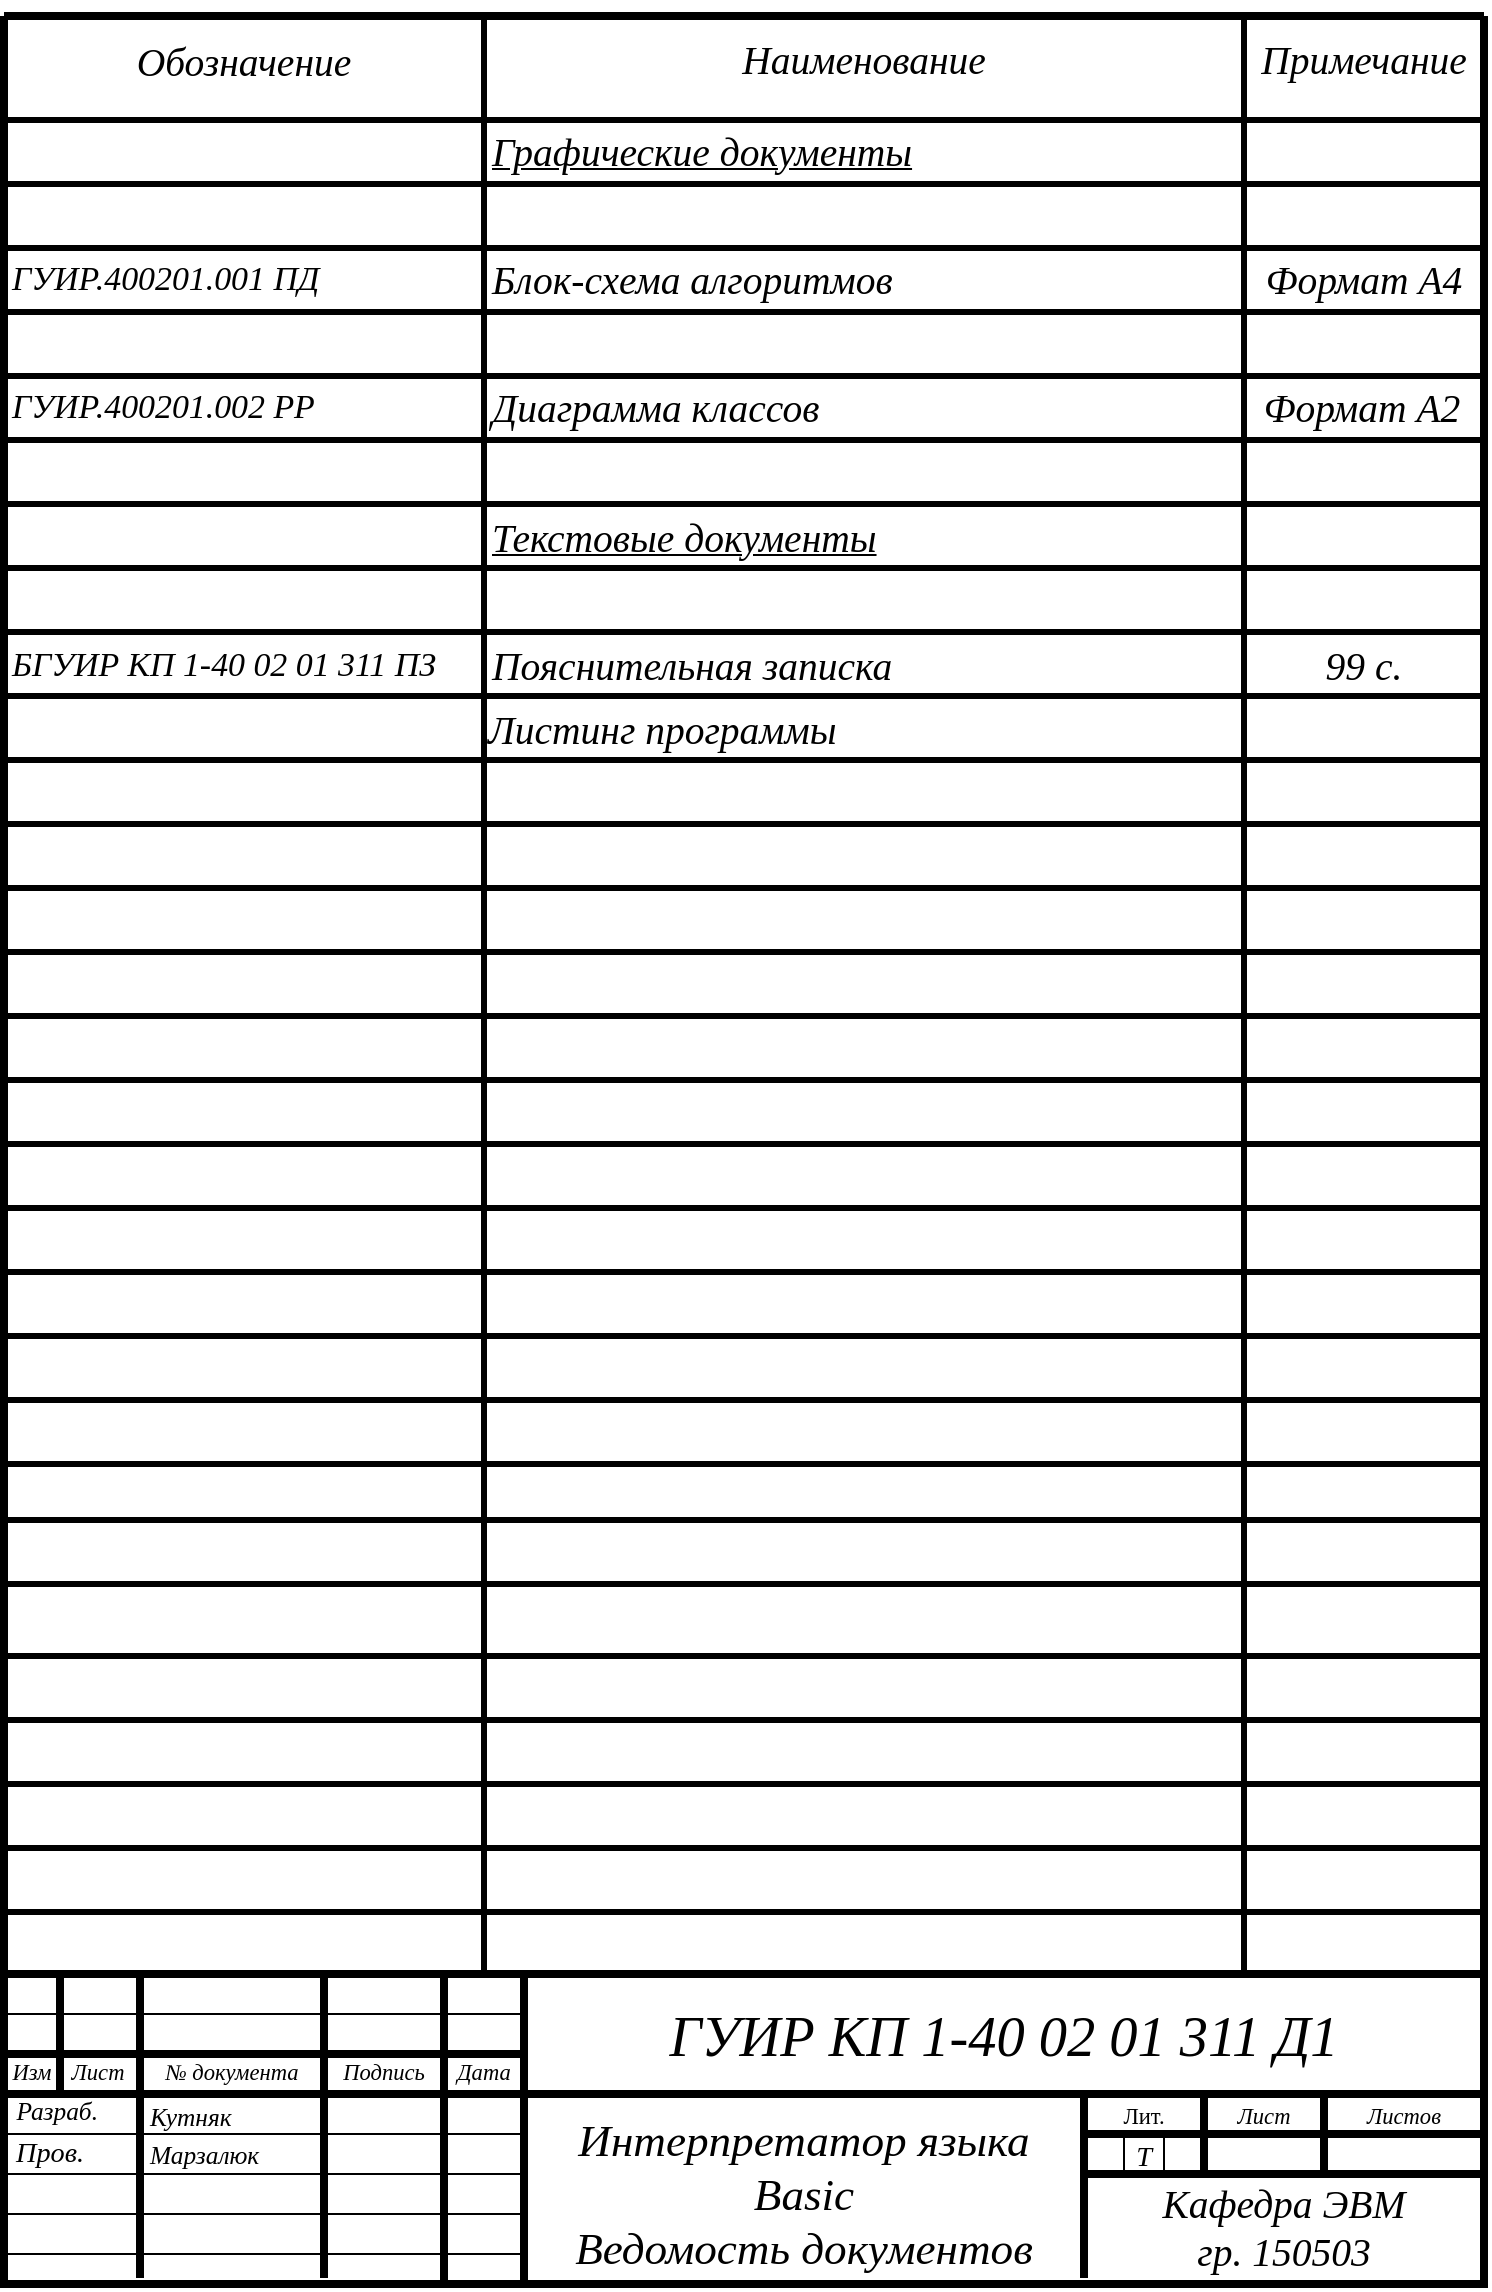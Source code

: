 <mxfile version="20.6.2" type="device"><diagram name="ВЕДОМОСТЬ" id="ВЕДОМОСТЬ"><mxGraphModel dx="1024" dy="621" grid="0" gridSize="10" guides="1" tooltips="1" connect="1" arrows="1" fold="1" page="1" pageScale="1" pageWidth="827" pageHeight="1169" math="0" shadow="0"><root><mxCell id="0"/><mxCell id="1" value="Электрический" parent="0"/><mxCell id="3" style="vsdxID=1;fillColor=#FFFFFF;gradientColor=none;shape=stencil(UzV2Ls5ILEhVNTIoLinKz04tz0wpyVA1dlE1MsrMy0gtyiwBslSNXVWNndPyi1LTi/JL81Ig/IJEkEoQKze/DGRCBUSfAUiHkUElMs8NojAnMw+nQkMDPEphkmQpRlEKZCAcDvEzshy6J4FCkAAydgUA);strokeColor=#000000;strokeWidth=4;spacingTop=-1;spacingBottom=-1;spacingLeft=-1;spacingRight=-1;points=[];labelBackgroundColor=#FFFFFF;rounded=0;html=1;whiteSpace=wrap;fontFamily=GOST type B;fontSource=https%3A%2F%2Fdrive.google.com%2Fuc%3Fexport%3Ddownload%26id%3D1UrnLVkHcLbHLojcf2ejICCGZ1GY9liKW;" parent="1" vertex="1"><mxGeometry x="80" y="23" width="740" height="1134" as="geometry"/></mxCell><mxCell id="39" style="vsdxID=46;edgeStyle=none;startArrow=none;endArrow=none;startSize=5;endSize=5;strokeWidth=4;strokeColor=#000000;spacingTop=-1;spacingBottom=-1;spacingLeft=-1;spacingRight=-1;verticalAlign=middle;html=1;labelBackgroundColor=#ffffff;rounded=0;fontFamily=GOST type B;fontSource=https%3A%2F%2Fdrive.google.com%2Fuc%3Fexport%3Ddownload%26id%3D1UrnLVkHcLbHLojcf2ejICCGZ1GY9liKW;" parent="1" edge="1"><mxGeometry relative="1" as="geometry"><Array as="points"/><mxPoint x="820" y="23" as="sourcePoint"/><mxPoint x="80" y="23" as="targetPoint"/></mxGeometry></mxCell><mxCell id="40" style="vsdxID=53;edgeStyle=none;startArrow=none;endArrow=none;startSize=5;endSize=5;strokeWidth=4;strokeColor=#000000;spacingTop=-1;spacingBottom=-1;spacingLeft=-1;spacingRight=-1;verticalAlign=middle;html=1;labelBackgroundColor=#ffffff;rounded=0;fontFamily=GOST type B;fontSource=https%3A%2F%2Fdrive.google.com%2Fuc%3Fexport%3Ddownload%26id%3D1UrnLVkHcLbHLojcf2ejICCGZ1GY9liKW;" parent="1" edge="1"><mxGeometry relative="1" as="geometry"><Array as="points"/><mxPoint x="340" y="1003" as="sourcePoint"/><mxPoint x="340" y="1157" as="targetPoint"/></mxGeometry></mxCell><mxCell id="41" style="vsdxID=54;edgeStyle=none;startArrow=none;endArrow=none;startSize=5;endSize=5;strokeWidth=4;strokeColor=#000000;spacingTop=-1;spacingBottom=-1;spacingLeft=-1;spacingRight=-1;verticalAlign=middle;html=1;labelBackgroundColor=#ffffff;rounded=0;fontFamily=GOST type B;fontSource=https%3A%2F%2Fdrive.google.com%2Fuc%3Fexport%3Ddownload%26id%3D1UrnLVkHcLbHLojcf2ejICCGZ1GY9liKW;" parent="1" edge="1"><mxGeometry relative="1" as="geometry"><Array as="points"/><mxPoint x="820" y="1102" as="sourcePoint"/><mxPoint x="620" y="1102" as="targetPoint"/></mxGeometry></mxCell><mxCell id="42" style="vsdxID=55;edgeStyle=none;startArrow=none;endArrow=none;startSize=5;endSize=5;strokeWidth=4;strokeColor=#000000;spacingTop=-1;spacingBottom=-1;spacingLeft=-1;spacingRight=-1;verticalAlign=middle;html=1;labelBackgroundColor=#ffffff;rounded=0;fontFamily=GOST type B;fontSource=https%3A%2F%2Fdrive.google.com%2Fuc%3Fexport%3Ddownload%26id%3D1UrnLVkHcLbHLojcf2ejICCGZ1GY9liKW;" parent="1" edge="1"><mxGeometry relative="1" as="geometry"><Array as="points"/><mxPoint x="620" y="1061" as="sourcePoint"/><mxPoint x="620" y="1154" as="targetPoint"/></mxGeometry></mxCell><mxCell id="43" style="vsdxID=56;edgeStyle=none;startArrow=none;endArrow=none;startSize=5;endSize=5;strokeWidth=4;strokeColor=#000000;spacingTop=-1;spacingBottom=-1;spacingLeft=-1;spacingRight=-1;verticalAlign=middle;html=1;labelBackgroundColor=#ffffff;rounded=0;fontFamily=GOST type B;fontSource=https%3A%2F%2Fdrive.google.com%2Fuc%3Fexport%3Ddownload%26id%3D1UrnLVkHcLbHLojcf2ejICCGZ1GY9liKW;" parent="1" edge="1"><mxGeometry relative="1" as="geometry"><mxPoint as="offset"/><Array as="points"/><mxPoint x="620" y="1082" as="sourcePoint"/><mxPoint x="820" y="1082" as="targetPoint"/></mxGeometry></mxCell><mxCell id="44" style="vsdxID=58;edgeStyle=none;startArrow=none;endArrow=none;startSize=5;endSize=5;strokeWidth=4;strokeColor=#000000;spacingTop=-1;spacingBottom=-1;spacingLeft=-1;spacingRight=-1;verticalAlign=middle;html=1;labelBackgroundColor=#ffffff;rounded=0;fontFamily=GOST type B;fontSource=https%3A%2F%2Fdrive.google.com%2Fuc%3Fexport%3Ddownload%26id%3D1UrnLVkHcLbHLojcf2ejICCGZ1GY9liKW;" parent="1" edge="1"><mxGeometry relative="1" as="geometry"><Array as="points"/><mxPoint x="680" y="1062" as="sourcePoint"/><mxPoint x="680" y="1102" as="targetPoint"/></mxGeometry></mxCell><mxCell id="45" style="vsdxID=59;edgeStyle=none;startArrow=none;endArrow=none;startSize=5;endSize=5;strokeColor=#000000;spacingTop=-1;spacingBottom=-1;spacingLeft=-1;spacingRight=-1;verticalAlign=middle;html=1;labelBackgroundColor=#ffffff;rounded=0;fontFamily=GOST type B;fontSource=https%3A%2F%2Fdrive.google.com%2Fuc%3Fexport%3Ddownload%26id%3D1UrnLVkHcLbHLojcf2ejICCGZ1GY9liKW;" parent="1" edge="1"><mxGeometry relative="1" as="geometry"><Array as="points"/><mxPoint x="640" y="1082" as="sourcePoint"/><mxPoint x="640" y="1102" as="targetPoint"/></mxGeometry></mxCell><mxCell id="46" style="vsdxID=60;edgeStyle=none;startArrow=none;endArrow=none;startSize=5;endSize=5;strokeColor=#000000;spacingTop=-1;spacingBottom=-1;spacingLeft=-1;spacingRight=-1;verticalAlign=middle;html=1;labelBackgroundColor=#ffffff;rounded=0;fontFamily=GOST type B;fontSource=https%3A%2F%2Fdrive.google.com%2Fuc%3Fexport%3Ddownload%26id%3D1UrnLVkHcLbHLojcf2ejICCGZ1GY9liKW;" parent="1" edge="1"><mxGeometry relative="1" as="geometry"><Array as="points"/><mxPoint x="660" y="1082" as="sourcePoint"/><mxPoint x="660" y="1102" as="targetPoint"/></mxGeometry></mxCell><mxCell id="47" style="vsdxID=62;edgeStyle=none;startArrow=none;endArrow=none;startSize=5;endSize=5;strokeWidth=4;strokeColor=#000000;spacingTop=-1;spacingBottom=-1;spacingLeft=-1;spacingRight=-1;verticalAlign=middle;html=1;labelBackgroundColor=#ffffff;rounded=0;fontFamily=GOST type B;fontSource=https%3A%2F%2Fdrive.google.com%2Fuc%3Fexport%3Ddownload%26id%3D1UrnLVkHcLbHLojcf2ejICCGZ1GY9liKW;" parent="1" edge="1"><mxGeometry relative="1" as="geometry"><Array as="points"/><mxPoint x="740" y="1062" as="sourcePoint"/><mxPoint x="740" y="1102" as="targetPoint"/></mxGeometry></mxCell><mxCell id="48" style="vsdxID=63;edgeStyle=none;startArrow=none;endArrow=none;startSize=5;endSize=5;strokeWidth=4;strokeColor=#000000;spacingTop=-1;spacingBottom=-1;spacingLeft=-1;spacingRight=-1;verticalAlign=middle;html=1;labelBackgroundColor=#ffffff;rounded=0;fontFamily=GOST type B;fontSource=https%3A%2F%2Fdrive.google.com%2Fuc%3Fexport%3Ddownload%26id%3D1UrnLVkHcLbHLojcf2ejICCGZ1GY9liKW;" parent="1" edge="1"><mxGeometry relative="1" as="geometry"><Array as="points"/><mxPoint x="300" y="1002" as="sourcePoint"/><mxPoint x="300" y="1157" as="targetPoint"/></mxGeometry></mxCell><mxCell id="49" style="vsdxID=64;edgeStyle=none;startArrow=none;endArrow=none;startSize=5;endSize=5;strokeWidth=4;strokeColor=#000000;spacingTop=-1;spacingBottom=-1;spacingLeft=-1;spacingRight=-1;verticalAlign=middle;html=1;labelBackgroundColor=#ffffff;rounded=0;fontFamily=GOST type B;fontSource=https%3A%2F%2Fdrive.google.com%2Fuc%3Fexport%3Ddownload%26id%3D1UrnLVkHcLbHLojcf2ejICCGZ1GY9liKW;" parent="1" edge="1"><mxGeometry relative="1" as="geometry"><Array as="points"/><mxPoint x="240" y="1002" as="sourcePoint"/><mxPoint x="240" y="1154" as="targetPoint"/></mxGeometry></mxCell><mxCell id="50" style="vsdxID=65;edgeStyle=none;startArrow=none;endArrow=none;startSize=5;endSize=5;strokeWidth=4;strokeColor=#000000;spacingTop=-1;spacingBottom=-1;spacingLeft=-1;spacingRight=-1;verticalAlign=middle;html=1;labelBackgroundColor=#ffffff;rounded=0;fontFamily=GOST type B;fontSource=https%3A%2F%2Fdrive.google.com%2Fuc%3Fexport%3Ddownload%26id%3D1UrnLVkHcLbHLojcf2ejICCGZ1GY9liKW;" parent="1" edge="1"><mxGeometry relative="1" as="geometry"><Array as="points"/><mxPoint x="148" y="1002" as="sourcePoint"/><mxPoint x="148" y="1154" as="targetPoint"/></mxGeometry></mxCell><mxCell id="51" style="vsdxID=68;edgeStyle=none;startArrow=none;endArrow=none;startSize=5;endSize=5;strokeColor=#000000;spacingTop=-1;spacingBottom=-1;spacingLeft=-1;spacingRight=-1;verticalAlign=middle;html=1;labelBackgroundColor=#ffffff;rounded=0;fontFamily=GOST type B;fontSource=https%3A%2F%2Fdrive.google.com%2Fuc%3Fexport%3Ddownload%26id%3D1UrnLVkHcLbHLojcf2ejICCGZ1GY9liKW;" parent="1" edge="1"><mxGeometry relative="1" as="geometry"><mxPoint as="offset"/><Array as="points"/><mxPoint x="80" y="1022" as="sourcePoint"/><mxPoint x="340" y="1022" as="targetPoint"/></mxGeometry></mxCell><mxCell id="52" style="vsdxID=69;edgeStyle=none;startArrow=none;endArrow=none;startSize=5;endSize=5;strokeWidth=4;strokeColor=#000000;spacingTop=-1;spacingBottom=-1;spacingLeft=-1;spacingRight=-1;verticalAlign=middle;html=1;labelBackgroundColor=#ffffff;rounded=0;fontFamily=GOST type B;fontSource=https%3A%2F%2Fdrive.google.com%2Fuc%3Fexport%3Ddownload%26id%3D1UrnLVkHcLbHLojcf2ejICCGZ1GY9liKW;" parent="1" edge="1"><mxGeometry relative="1" as="geometry"><mxPoint as="offset"/><Array as="points"/><mxPoint x="80" y="1042" as="sourcePoint"/><mxPoint x="340" y="1042" as="targetPoint"/></mxGeometry></mxCell><mxCell id="53" style="vsdxID=72;edgeStyle=none;startArrow=none;endArrow=none;startSize=5;endSize=5;strokeColor=#000000;spacingTop=-1;spacingBottom=-1;spacingLeft=-1;spacingRight=-1;verticalAlign=middle;html=1;labelBackgroundColor=#ffffff;rounded=0;fontFamily=GOST type B;fontSource=https%3A%2F%2Fdrive.google.com%2Fuc%3Fexport%3Ddownload%26id%3D1UrnLVkHcLbHLojcf2ejICCGZ1GY9liKW;" parent="1" edge="1"><mxGeometry relative="1" as="geometry"><mxPoint as="offset"/><Array as="points"/><mxPoint x="80" y="1082" as="sourcePoint"/><mxPoint x="340" y="1082" as="targetPoint"/></mxGeometry></mxCell><mxCell id="54" style="vsdxID=73;edgeStyle=none;startArrow=none;endArrow=none;startSize=5;endSize=5;strokeColor=#000000;spacingTop=-1;spacingBottom=-1;spacingLeft=-1;spacingRight=-1;verticalAlign=middle;html=1;labelBackgroundColor=#ffffff;rounded=0;fontFamily=GOST type B;fontSource=https%3A%2F%2Fdrive.google.com%2Fuc%3Fexport%3Ddownload%26id%3D1UrnLVkHcLbHLojcf2ejICCGZ1GY9liKW;" parent="1" edge="1"><mxGeometry relative="1" as="geometry"><mxPoint as="offset"/><Array as="points"/><mxPoint x="80" y="1102" as="sourcePoint"/><mxPoint x="340" y="1102" as="targetPoint"/></mxGeometry></mxCell><mxCell id="55" style="vsdxID=74;edgeStyle=none;startArrow=none;endArrow=none;startSize=5;endSize=5;strokeColor=#000000;spacingTop=-1;spacingBottom=-1;spacingLeft=-1;spacingRight=-1;verticalAlign=middle;html=1;labelBackgroundColor=#ffffff;rounded=0;fontFamily=GOST type B;fontSource=https%3A%2F%2Fdrive.google.com%2Fuc%3Fexport%3Ddownload%26id%3D1UrnLVkHcLbHLojcf2ejICCGZ1GY9liKW;" parent="1" edge="1"><mxGeometry relative="1" as="geometry"><mxPoint as="offset"/><Array as="points"/><mxPoint x="80" y="1122" as="sourcePoint"/><mxPoint x="340" y="1122" as="targetPoint"/></mxGeometry></mxCell><mxCell id="56" style="vsdxID=75;edgeStyle=none;startArrow=none;endArrow=none;startSize=5;endSize=5;strokeColor=#000000;spacingTop=-1;spacingBottom=-1;spacingLeft=-1;spacingRight=-1;verticalAlign=middle;html=1;labelBackgroundColor=#ffffff;rounded=0;fontFamily=GOST type B;fontSource=https%3A%2F%2Fdrive.google.com%2Fuc%3Fexport%3Ddownload%26id%3D1UrnLVkHcLbHLojcf2ejICCGZ1GY9liKW;" parent="1" edge="1"><mxGeometry relative="1" as="geometry"><mxPoint as="offset"/><Array as="points"/><mxPoint x="80" y="1142" as="sourcePoint"/><mxPoint x="340" y="1142" as="targetPoint"/></mxGeometry></mxCell><mxCell id="57" style="vsdxID=76;edgeStyle=none;startArrow=none;endArrow=none;startSize=5;endSize=5;strokeWidth=4;strokeColor=#000000;spacingTop=-1;spacingBottom=-1;spacingLeft=-1;spacingRight=-1;verticalAlign=middle;html=1;labelBackgroundColor=#ffffff;rounded=0;fontFamily=GOST type B;fontSource=https%3A%2F%2Fdrive.google.com%2Fuc%3Fexport%3Ddownload%26id%3D1UrnLVkHcLbHLojcf2ejICCGZ1GY9liKW;" parent="1" edge="1"><mxGeometry relative="1" as="geometry"><Array as="points"/><mxPoint x="108" y="1002" as="sourcePoint"/><mxPoint x="108" y="1062" as="targetPoint"/></mxGeometry></mxCell><mxCell id="4" value="&lt;div style=&quot;font-size: 1px&quot;&gt;&lt;font style=&quot;font-size: 11.29px; color: rgb(0, 0, 0); direction: ltr; letter-spacing: 0px; line-height: 120%; opacity: 1;&quot;&gt;&lt;i&gt;№ документа&lt;br&gt;&lt;/i&gt;&lt;/font&gt;&lt;/div&gt;" style="verticalAlign=middle;align=center;vsdxID=77;fillColor=none;gradientColor=none;shape=stencil(nZBLDoAgDERP0z3SIyjew0SURgSD+Lu9kMZoXLhwN9O+tukAlrNpJg1SzDH4QW/URgNYgZTkjA4UkwJUgGXng+6DX1zLfmoymdXo17xh5zmRJ6Q42BWCfc2oJfdAr+Yv+AP9Cb7OJ3H/2JG1HNGz/84klThPVCc=);strokeColor=none;strokeWidth=4;spacingTop=-1;spacingBottom=-1;spacingLeft=-1;spacingRight=-1;points=[];labelBackgroundColor=none;rounded=0;html=1;whiteSpace=wrap;fontFamily=GOST type B;fontSource=https%3A%2F%2Fdrive.google.com%2Fuc%3Fexport%3Ddownload%26id%3D1UrnLVkHcLbHLojcf2ejICCGZ1GY9liKW;" parent="1" vertex="1"><mxGeometry x="150" y="1043" width="88" height="16" as="geometry"/></mxCell><mxCell id="5" value="&lt;div style=&quot;font-size: 1px&quot;&gt;&lt;font style=&quot;font-size: 11.29px; color: rgb(0, 0, 0); direction: ltr; letter-spacing: 0px; line-height: 120%; opacity: 1;&quot;&gt;&lt;i&gt;Подпись&lt;br&gt;&lt;/i&gt;&lt;/font&gt;&lt;/div&gt;" style="verticalAlign=middle;align=center;vsdxID=78;fillColor=none;gradientColor=none;shape=stencil(nZBLDoAgDERP0z3SIyjew0SURgSD+Lu9kMZoXLhwN9O+tukAlrNpJg1SzDH4QW/URgNYgZTkjA4UkwJUgGXng+6DX1zLfmoymdXo17xh5zmRJ6Q42BWCfc2oJfdAr+Yv+AP9Cb7OJ3H/2JG1HNGz/84klThPVCc=);strokeColor=none;strokeWidth=4;spacingTop=-1;spacingBottom=-1;spacingLeft=-1;spacingRight=-1;points=[];labelBackgroundColor=none;rounded=0;html=1;whiteSpace=wrap;fontFamily=GOST type B;fontSource=https%3A%2F%2Fdrive.google.com%2Fuc%3Fexport%3Ddownload%26id%3D1UrnLVkHcLbHLojcf2ejICCGZ1GY9liKW;" parent="1" vertex="1"><mxGeometry x="242" y="1043" width="56" height="16" as="geometry"/></mxCell><mxCell id="6" value="&lt;div style=&quot;font-size: 1px&quot;&gt;&lt;font style=&quot;font-size: 11.29px; color: rgb(0, 0, 0); direction: ltr; letter-spacing: 0px; line-height: 120%; opacity: 1;&quot;&gt;&lt;i&gt;Дата&lt;br&gt;&lt;/i&gt;&lt;/font&gt;&lt;/div&gt;" style="verticalAlign=middle;align=center;vsdxID=79;fillColor=none;gradientColor=none;shape=stencil(nZBLDoAgDERP0z3SIyjew0SURgSD+Lu9kMZoXLhwN9O+tukAlrNpJg1SzDH4QW/URgNYgZTkjA4UkwJUgGXng+6DX1zLfmoymdXo17xh5zmRJ6Q42BWCfc2oJfdAr+Yv+AP9Cb7OJ3H/2JG1HNGz/84klThPVCc=);strokeColor=none;strokeWidth=4;spacingTop=-1;spacingBottom=-1;spacingLeft=-1;spacingRight=-1;points=[];labelBackgroundColor=none;rounded=0;html=1;whiteSpace=wrap;fontFamily=GOST type B;fontSource=https%3A%2F%2Fdrive.google.com%2Fuc%3Fexport%3Ddownload%26id%3D1UrnLVkHcLbHLojcf2ejICCGZ1GY9liKW;" parent="1" vertex="1"><mxGeometry x="302" y="1043" width="36" height="16" as="geometry"/></mxCell><mxCell id="7" value="&lt;div style=&quot;font-size: 1px&quot;&gt;&lt;font style=&quot;font-size: 11.29px; color: rgb(0, 0, 0); direction: ltr; letter-spacing: 0px; line-height: 120%; opacity: 1;&quot;&gt;Лит.&lt;br&gt;&lt;/font&gt;&lt;/div&gt;" style="verticalAlign=middle;align=center;vsdxID=80;fillColor=none;gradientColor=none;shape=stencil(nZBLDoAgDERP0z3SIyjew0SURgSD+Lu9kMZoXLhwN9O+tukAlrNpJg1SzDH4QW/URgNYgZTkjA4UkwJUgGXng+6DX1zLfmoymdXo17xh5zmRJ6Q42BWCfc2oJfdAr+Yv+AP9Cb7OJ3H/2JG1HNGz/84klThPVCc=);strokeColor=none;strokeWidth=4;spacingTop=-1;spacingBottom=-1;spacingLeft=-1;spacingRight=-1;points=[];labelBackgroundColor=none;rounded=0;html=1;whiteSpace=wrap;fontFamily=GOST type B;fontSource=https%3A%2F%2Fdrive.google.com%2Fuc%3Fexport%3Ddownload%26id%3D1UrnLVkHcLbHLojcf2ejICCGZ1GY9liKW;" parent="1" vertex="1"><mxGeometry x="622" y="1065" width="56" height="16" as="geometry"/></mxCell><mxCell id="8" value="&lt;div style=&quot;&quot;&gt;&lt;p style=&quot;margin: 0px; direction: ltr;&quot;&gt;&lt;font&gt;&lt;span style=&quot;font-size: 22.58px;&quot;&gt;&lt;i&gt;Интерпретатор языка&lt;/i&gt;&lt;/span&gt;&lt;/font&gt;&lt;/p&gt;&lt;p style=&quot;margin: 0px; direction: ltr;&quot;&gt;&lt;span style=&quot;font-size: 22.58px;&quot;&gt;&lt;i&gt;Basic&lt;/i&gt;&lt;/span&gt;&lt;/p&gt;&lt;p style=&quot;margin: 0px; direction: ltr;&quot;&gt;&lt;font&gt;&lt;span style=&quot;font-size: 22.58px;&quot;&gt;&lt;i&gt;Ведомость документов&lt;/i&gt;&lt;/span&gt;&lt;/font&gt;&lt;/p&gt;&lt;/div&gt;" style="verticalAlign=middle;align=center;vsdxID=83;fillColor=none;gradientColor=none;shape=stencil(nZBLDoAgDERP0z3SIyjew0SURgSD+Lu9kMZoXLhwN9O+tukAlrNpJg1SzDH4QW/URgNYgZTkjA4UkwJUgGXng+6DX1zLfmoymdXo17xh5zmRJ6Q42BWCfc2oJfdAr+Yv+AP9Cb7OJ3H/2JG1HNGz/84klThPVCc=);strokeColor=none;spacingTop=-1;spacingBottom=-1;spacingLeft=-1;spacingRight=-1;points=[];labelBackgroundColor=none;rounded=0;html=1;whiteSpace=wrap;fontFamily=GOST type B;fontSource=https%3A%2F%2Fdrive.google.com%2Fuc%3Fexport%3Ddownload%26id%3D1UrnLVkHcLbHLojcf2ejICCGZ1GY9liKW;" parent="1" vertex="1"><mxGeometry x="340" y="1065" width="280" height="94" as="geometry"/></mxCell><mxCell id="9" value="&lt;div style=&quot;font-size: 1px&quot;&gt;&lt;font style=&quot;font-size: 28.22px; color: rgb(0, 0, 0); direction: ltr; letter-spacing: 0px; line-height: 120%; opacity: 1;&quot;&gt;&lt;i&gt;ГУИР КП 1-40 02 01 311 Д1&lt;/i&gt;&lt;/font&gt;&lt;/div&gt;" style="verticalAlign=middle;align=center;vsdxID=84;fillColor=none;gradientColor=none;shape=stencil(nZBLDoAgDERP0z3SIyjew0SURgSD+Lu9kMZoXLhwN9O+tukAlrNpJg1SzDH4QW/URgNYgZTkjA4UkwJUgGXng+6DX1zLfmoymdXo17xh5zmRJ6Q42BWCfc2oJfdAr+Yv+AP9Cb7OJ3H/2JG1HNGz/84klThPVCc=);strokeColor=none;spacingTop=-1;spacingBottom=-1;spacingLeft=-1;spacingRight=-1;points=[];labelBackgroundColor=none;rounded=0;html=1;whiteSpace=wrap;fontFamily=GOST type B;fontSource=https%3A%2F%2Fdrive.google.com%2Fuc%3Fexport%3Ddownload%26id%3D1UrnLVkHcLbHLojcf2ejICCGZ1GY9liKW;" parent="1" vertex="1"><mxGeometry x="340" y="1003" width="480" height="60" as="geometry"/></mxCell><mxCell id="10" value="&lt;div style=&quot;font-size: 1px&quot;&gt;&lt;font style=&quot;font-size: 11.29px; color: rgb(0, 0, 0); direction: ltr; letter-spacing: 0px; line-height: 120%; opacity: 1;&quot;&gt;&lt;i&gt;Лист&lt;/i&gt;&lt;/font&gt;&lt;font style=&quot;font-size: 11.29px; color: rgb(0, 0, 0); direction: ltr; letter-spacing: 0px; line-height: 120%; opacity: 1;&quot;&gt;&lt;i&gt; &lt;br&gt;&lt;/i&gt;&lt;/font&gt;&lt;/div&gt;" style="verticalAlign=middle;align=center;vsdxID=85;fillColor=none;gradientColor=none;shape=stencil(nZBLDoAgDERP0z3SIyjew0SURgSD+Lu9kMZoXLhwN9O+tukAlrNpJg1SzDH4QW/URgNYgZTkjA4UkwJUgGXng+6DX1zLfmoymdXo17xh5zmRJ6Q42BWCfc2oJfdAr+Yv+AP9Cb7OJ3H/2JG1HNGz/84klThPVCc=);strokeColor=none;strokeWidth=4;spacingTop=-1;spacingBottom=-1;spacingLeft=-1;spacingRight=-1;points=[];labelBackgroundColor=none;rounded=0;html=1;whiteSpace=wrap;fontFamily=GOST type B;fontSource=https%3A%2F%2Fdrive.google.com%2Fuc%3Fexport%3Ddownload%26id%3D1UrnLVkHcLbHLojcf2ejICCGZ1GY9liKW;" parent="1" vertex="1"><mxGeometry x="680" y="1065" width="60" height="16" as="geometry"/></mxCell><mxCell id="11" value="&lt;div style=&quot;font-size: 1px&quot;&gt;&lt;font style=&quot;font-size: 11.29px; color: rgb(0, 0, 0); direction: ltr; letter-spacing: 0px; line-height: 120%; opacity: 1;&quot;&gt;&lt;i&gt;Листов&lt;br&gt;&lt;/i&gt;&lt;/font&gt;&lt;/div&gt;" style="verticalAlign=middle;align=center;vsdxID=86;fillColor=none;gradientColor=none;shape=stencil(nZBLDoAgDERP0z3SIyjew0SURgSD+Lu9kMZoXLhwN9O+tukAlrNpJg1SzDH4QW/URgNYgZTkjA4UkwJUgGXng+6DX1zLfmoymdXo17xh5zmRJ6Q42BWCfc2oJfdAr+Yv+AP9Cb7OJ3H/2JG1HNGz/84klThPVCc=);strokeColor=none;strokeWidth=4;spacingTop=-1;spacingBottom=-1;spacingLeft=-1;spacingRight=-1;points=[];labelBackgroundColor=none;rounded=0;html=1;whiteSpace=wrap;fontFamily=GOST type B;fontSource=https%3A%2F%2Fdrive.google.com%2Fuc%3Fexport%3Ddownload%26id%3D1UrnLVkHcLbHLojcf2ejICCGZ1GY9liKW;" parent="1" vertex="1"><mxGeometry x="740" y="1065" width="80" height="16" as="geometry"/></mxCell><mxCell id="12" value="&lt;div style=&quot;font-size: 1px&quot;&gt;&lt;font style=&quot;font-size: 14.11px; color: rgb(0, 0, 0); direction: ltr; letter-spacing: 0px; line-height: 120%; opacity: 1;&quot;&gt;&lt;i&gt;Т&lt;/i&gt;&lt;/font&gt;&lt;/div&gt;" style="verticalAlign=middle;align=center;vsdxID=87;fillColor=none;gradientColor=none;shape=stencil(nZBLDoAgDERP0z3SIyjew0SURgSD+Lu9kMZoXLhwN9O+tukAlrNpJg1SzDH4QW/URgNYgZTkjA4UkwJUgGXng+6DX1zLfmoymdXo17xh5zmRJ6Q42BWCfc2oJfdAr+Yv+AP9Cb7OJ3H/2JG1HNGz/84klThPVCc=);strokeColor=none;strokeWidth=4;spacingTop=-1;spacingBottom=-1;spacingLeft=-1;spacingRight=-1;points=[];labelBackgroundColor=none;rounded=0;html=1;whiteSpace=wrap;fontFamily=GOST type B;fontSource=https%3A%2F%2Fdrive.google.com%2Fuc%3Fexport%3Ddownload%26id%3D1UrnLVkHcLbHLojcf2ejICCGZ1GY9liKW;" parent="1" vertex="1"><mxGeometry x="640" y="1085" width="20" height="16" as="geometry"/></mxCell><mxCell id="13" value="&lt;div style=&quot;font-size: 1px&quot;&gt;&lt;i style=&quot;font-size: 19.76px; letter-spacing: 0px; background-color: initial;&quot;&gt;Кафедра ЭВМ&lt;/i&gt;&lt;/div&gt;&lt;div style=&quot;font-size: 1px&quot;&gt;&lt;i style=&quot;font-size: 19.76px; letter-spacing: 0px; background-color: initial;&quot;&gt;гр. 150503&lt;/i&gt;&lt;/div&gt;" style="verticalAlign=middle;align=center;vsdxID=89;fillColor=none;gradientColor=none;shape=stencil(nZBLDoAgDERP0z3SIyjew0SURgSD+Lu9kMZoXLhwN9O+tukAlrNpJg1SzDH4QW/URgNYgZTkjA4UkwJUgGXng+6DX1zLfmoymdXo17xh5zmRJ6Q42BWCfc2oJfdAr+Yv+AP9Cb7OJ3H/2JG1HNGz/84klThPVCc=);strokeColor=none;strokeWidth=4;spacingTop=-1;spacingBottom=-1;spacingLeft=-1;spacingRight=-1;points=[];labelBackgroundColor=none;rounded=0;html=1;whiteSpace=wrap;fontFamily=GOST type B;fontSource=https%3A%2F%2Fdrive.google.com%2Fuc%3Fexport%3Ddownload%26id%3D1UrnLVkHcLbHLojcf2ejICCGZ1GY9liKW;" parent="1" vertex="1"><mxGeometry x="621" y="1121" width="198" height="16" as="geometry"/></mxCell><mxCell id="14" value="&lt;div style=&quot;font-size: 1px&quot;&gt;&lt;font style=&quot;font-size: 11.29px; color: rgb(0, 0, 0); direction: ltr; letter-spacing: 0px; line-height: 120%; opacity: 1;&quot;&gt;&lt;i&gt;Изм&lt;br&gt;&lt;/i&gt;&lt;/font&gt;&lt;/div&gt;" style="verticalAlign=middle;align=center;vsdxID=90;fillColor=none;gradientColor=none;shape=stencil(nZBLDoAgDERP0z3SIyjew0SURgSD+Lu9kMZoXLhwN9O+tukAlrNpJg1SzDH4QW/URgNYgZTkjA4UkwJUgGXng+6DX1zLfmoymdXo17xh5zmRJ6Q42BWCfc2oJfdAr+Yv+AP9Cb7OJ3H/2JG1HNGz/84klThPVCc=);strokeColor=none;strokeWidth=4;spacingTop=-1;spacingBottom=-1;spacingLeft=-1;spacingRight=-1;points=[];labelBackgroundColor=none;rounded=0;html=1;whiteSpace=wrap;fontFamily=GOST type B;fontSource=https%3A%2F%2Fdrive.google.com%2Fuc%3Fexport%3Ddownload%26id%3D1UrnLVkHcLbHLojcf2ejICCGZ1GY9liKW;" parent="1" vertex="1"><mxGeometry x="80" y="1043" width="28" height="16" as="geometry"/></mxCell><mxCell id="15" value="&lt;div style=&quot;font-size: 1px&quot;&gt;&lt;font style=&quot;font-size: 11.29px; color: rgb(0, 0, 0); direction: ltr; letter-spacing: 0px; line-height: 120%; opacity: 1;&quot;&gt;&lt;i&gt;Лист&lt;br&gt;&lt;/i&gt;&lt;/font&gt;&lt;/div&gt;" style="verticalAlign=middle;align=center;vsdxID=91;fillColor=none;gradientColor=none;shape=stencil(nZBLDoAgDERP0z3SIyjew0SURgSD+Lu9kMZoXLhwN9O+tukAlrNpJg1SzDH4QW/URgNYgZTkjA4UkwJUgGXng+6DX1zLfmoymdXo17xh5zmRJ6Q42BWCfc2oJfdAr+Yv+AP9Cb7OJ3H/2JG1HNGz/84klThPVCc=);strokeColor=none;strokeWidth=4;spacingTop=-1;spacingBottom=-1;spacingLeft=-1;spacingRight=-1;points=[];labelBackgroundColor=none;rounded=0;html=1;whiteSpace=wrap;fontFamily=GOST type B;fontSource=https%3A%2F%2Fdrive.google.com%2Fuc%3Fexport%3Ddownload%26id%3D1UrnLVkHcLbHLojcf2ejICCGZ1GY9liKW;" parent="1" vertex="1"><mxGeometry x="109" y="1043" width="36" height="16" as="geometry"/></mxCell><mxCell id="16" value="&lt;div style=&quot;font-size: 1px&quot;&gt;&lt;p style=&quot;align:left;margin-left:0;margin-right:0;margin-top:0px;margin-bottom:0px;text-indent:0;valign:middle;direction:ltr;&quot;&gt;&lt;font style=&quot;font-size: 12.7px; color: rgb(0, 0, 0); direction: ltr; letter-spacing: 0px; line-height: 120%; opacity: 1;&quot;&gt;&lt;i&gt;Кутняк&lt;/i&gt;&lt;/font&gt;&lt;/p&gt;&lt;/div&gt;" style="verticalAlign=middle;align=left;vsdxID=92;fillColor=none;gradientColor=none;shape=stencil(nZBLDoAgDERP0z3SIyjew0SURgSD+Lu9kMZoXLhwN9O+tukAlrNpJg1SzDH4QW/URgNYgZTkjA4UkwJUgGXng+6DX1zLfmoymdXo17xh5zmRJ6Q42BWCfc2oJfdAr+Yv+AP9Cb7OJ3H/2JG1HNGz/84klThPVCc=);strokeColor=none;strokeWidth=4;spacingTop=-1;spacingBottom=-1;spacingLeft=-1;spacingRight=-1;points=[];labelBackgroundColor=none;rounded=0;html=1;whiteSpace=wrap;fontFamily=GOST type B;fontSource=https%3A%2F%2Fdrive.google.com%2Fuc%3Fexport%3Ddownload%26id%3D1UrnLVkHcLbHLojcf2ejICCGZ1GY9liKW;" parent="1" vertex="1"><mxGeometry x="152" y="1064" width="61" height="20" as="geometry"/></mxCell><mxCell id="17" value="&lt;div style=&quot;font-size: 1px&quot;&gt;&lt;p style=&quot;align:right;margin-left:0;margin-right:0;margin-top:0px;margin-bottom:0px;text-indent:0;valign:middle;direction:ltr;&quot;&gt;&lt;font style=&quot;font-size: 14.11px; color: rgb(0, 0, 0); direction: ltr; letter-spacing: 0px; line-height: 120%; opacity: 1;&quot;&gt;&lt;i&gt;Пров.&lt;br&gt;&lt;/i&gt;&lt;/font&gt;&lt;/p&gt;&lt;/div&gt;" style="verticalAlign=middle;align=right;vsdxID=93;fillColor=none;gradientColor=none;shape=stencil(nZBLDoAgDERP0z3SIyjew0SURgSD+Lu9kMZoXLhwN9O+tukAlrNpJg1SzDH4QW/URgNYgZTkjA4UkwJUgGXng+6DX1zLfmoymdXo17xh5zmRJ6Q42BWCfc2oJfdAr+Yv+AP9Cb7OJ3H/2JG1HNGz/84klThPVCc=);strokeColor=none;strokeWidth=4;spacingTop=-1;spacingBottom=-1;spacingLeft=-1;spacingRight=-1;points=[];labelBackgroundColor=none;rounded=0;html=1;whiteSpace=wrap;fontFamily=GOST type B;fontSource=https%3A%2F%2Fdrive.google.com%2Fuc%3Fexport%3Ddownload%26id%3D1UrnLVkHcLbHLojcf2ejICCGZ1GY9liKW;" parent="1" vertex="1"><mxGeometry x="82" y="1081" width="39" height="20" as="geometry"/></mxCell><mxCell id="18" value="&lt;div style=&quot;font-size: 1px&quot;&gt;&lt;p style=&quot;align:right;margin-left:0;margin-right:0;margin-top:0px;margin-bottom:0px;text-indent:0;valign:middle;direction:ltr;&quot;&gt;&lt;font style=&quot;font-size: 12.7px; color: rgb(0, 0, 0); direction: ltr; letter-spacing: 0px; line-height: 120%; opacity: 1;&quot;&gt;&lt;i&gt;Разраб.&lt;br&gt;&lt;/i&gt;&lt;/font&gt;&lt;/p&gt;&lt;/div&gt;" style="verticalAlign=middle;align=right;vsdxID=94;fillColor=none;gradientColor=none;shape=stencil(nZBLDoAgDERP0z3SIyjew0SURgSD+Lu9kMZoXLhwN9O+tukAlrNpJg1SzDH4QW/URgNYgZTkjA4UkwJUgGXng+6DX1zLfmoymdXo17xh5zmRJ6Q42BWCfc2oJfdAr+Yv+AP9Cb7OJ3H/2JG1HNGz/84klThPVCc=);strokeColor=none;strokeWidth=4;spacingTop=-1;spacingBottom=-1;spacingLeft=-1;spacingRight=-1;points=[];labelBackgroundColor=none;rounded=0;html=1;whiteSpace=wrap;fontFamily=GOST type B;fontSource=https%3A%2F%2Fdrive.google.com%2Fuc%3Fexport%3Ddownload%26id%3D1UrnLVkHcLbHLojcf2ejICCGZ1GY9liKW;" parent="1" vertex="1"><mxGeometry x="81" y="1063" width="47" height="16" as="geometry"/></mxCell><mxCell id="19" value="&lt;div style=&quot;font-size: 1px&quot;&gt;&lt;p style=&quot;align:left;margin-left:0;margin-right:0;margin-top:0px;margin-bottom:0px;text-indent:0;valign:middle;direction:ltr;&quot;&gt;&lt;font style=&quot;font-size: 12.7px; color: rgb(0, 0, 0); direction: ltr; letter-spacing: 0px; line-height: 120%; opacity: 1;&quot;&gt;&lt;i&gt;Марзалюк&lt;/i&gt;&lt;/font&gt;&lt;/p&gt;&lt;/div&gt;" style="verticalAlign=middle;align=left;vsdxID=95;fillColor=none;gradientColor=none;shape=stencil(nZBLDoAgDERP0z3SIyjew0SURgSD+Lu9kMZoXLhwN9O+tukAlrNpJg1SzDH4QW/URgNYgZTkjA4UkwJUgGXng+6DX1zLfmoymdXo17xh5zmRJ6Q42BWCfc2oJfdAr+Yv+AP9Cb7OJ3H/2JG1HNGz/84klThPVCc=);strokeColor=none;strokeWidth=4;spacingTop=-1;spacingBottom=-1;spacingLeft=-1;spacingRight=-1;points=[];labelBackgroundColor=none;rounded=0;html=1;whiteSpace=wrap;fontFamily=GOST type B;fontSource=https%3A%2F%2Fdrive.google.com%2Fuc%3Fexport%3Ddownload%26id%3D1UrnLVkHcLbHLojcf2ejICCGZ1GY9liKW;" parent="1" vertex="1"><mxGeometry x="152" y="1083" width="72" height="20" as="geometry"/></mxCell><mxCell id="58" style="vsdxID=97;edgeStyle=none;startArrow=none;endArrow=none;startSize=5;endSize=5;strokeWidth=3;spacingTop=0;spacingBottom=0;spacingLeft=0;spacingRight=0;verticalAlign=middle;html=1;labelBackgroundColor=#ffffff;rounded=0;fontFamily=GOST type B;fontSource=https%3A%2F%2Fdrive.google.com%2Fuc%3Fexport%3Ddownload%26id%3D1UrnLVkHcLbHLojcf2ejICCGZ1GY9liKW;" parent="1" edge="1"><mxGeometry relative="1" as="geometry"><Array as="points"/><mxPoint x="820" y="75" as="sourcePoint"/><mxPoint x="80" y="75" as="targetPoint"/></mxGeometry></mxCell><mxCell id="59" style="vsdxID=98;edgeStyle=none;startArrow=none;endArrow=none;startSize=5;endSize=5;strokeWidth=3;spacingTop=0;spacingBottom=0;spacingLeft=0;spacingRight=0;verticalAlign=middle;html=1;labelBackgroundColor=#ffffff;rounded=0;fontFamily=GOST type B;fontSource=https%3A%2F%2Fdrive.google.com%2Fuc%3Fexport%3Ddownload%26id%3D1UrnLVkHcLbHLojcf2ejICCGZ1GY9liKW;" parent="1" edge="1"><mxGeometry relative="1" as="geometry"><Array as="points"/><mxPoint x="320" y="23" as="sourcePoint"/><mxPoint x="320" y="1002" as="targetPoint"/></mxGeometry></mxCell><mxCell id="60" style="vsdxID=99;edgeStyle=none;startArrow=none;endArrow=none;startSize=5;endSize=5;strokeWidth=3;spacingTop=0;spacingBottom=0;spacingLeft=0;spacingRight=0;verticalAlign=middle;html=1;labelBackgroundColor=#ffffff;rounded=0;fontFamily=GOST type B;fontSource=https%3A%2F%2Fdrive.google.com%2Fuc%3Fexport%3Ddownload%26id%3D1UrnLVkHcLbHLojcf2ejICCGZ1GY9liKW;" parent="1" edge="1"><mxGeometry relative="1" as="geometry"><Array as="points"/><mxPoint x="700" y="23" as="sourcePoint"/><mxPoint x="700" y="1002" as="targetPoint"/></mxGeometry></mxCell><mxCell id="61" style="vsdxID=100;edgeStyle=none;startArrow=none;endArrow=none;startSize=5;endSize=5;strokeWidth=3;spacingTop=0;spacingBottom=0;spacingLeft=0;spacingRight=0;verticalAlign=middle;html=1;labelBackgroundColor=#ffffff;rounded=0;fontFamily=GOST type B;fontSource=https%3A%2F%2Fdrive.google.com%2Fuc%3Fexport%3Ddownload%26id%3D1UrnLVkHcLbHLojcf2ejICCGZ1GY9liKW;" parent="1" edge="1"><mxGeometry relative="1" as="geometry"><Array as="points"/><mxPoint x="820" y="107" as="sourcePoint"/><mxPoint x="80" y="107" as="targetPoint"/></mxGeometry></mxCell><mxCell id="62" style="vsdxID=101;edgeStyle=none;startArrow=none;endArrow=none;startSize=5;endSize=5;strokeWidth=3;spacingTop=0;spacingBottom=0;spacingLeft=0;spacingRight=0;verticalAlign=middle;html=1;labelBackgroundColor=#ffffff;rounded=0;fontFamily=GOST type B;fontSource=https%3A%2F%2Fdrive.google.com%2Fuc%3Fexport%3Ddownload%26id%3D1UrnLVkHcLbHLojcf2ejICCGZ1GY9liKW;" parent="1" edge="1"><mxGeometry relative="1" as="geometry"><Array as="points"/><mxPoint x="820" y="139" as="sourcePoint"/><mxPoint x="80" y="139" as="targetPoint"/></mxGeometry></mxCell><mxCell id="63" style="vsdxID=102;edgeStyle=none;startArrow=none;endArrow=none;startSize=5;endSize=5;strokeWidth=3;spacingTop=0;spacingBottom=0;spacingLeft=0;spacingRight=0;verticalAlign=middle;html=1;labelBackgroundColor=#ffffff;rounded=0;fontFamily=GOST type B;fontSource=https%3A%2F%2Fdrive.google.com%2Fuc%3Fexport%3Ddownload%26id%3D1UrnLVkHcLbHLojcf2ejICCGZ1GY9liKW;" parent="1" edge="1"><mxGeometry relative="1" as="geometry"><Array as="points"/><mxPoint x="820" y="171" as="sourcePoint"/><mxPoint x="80" y="171" as="targetPoint"/></mxGeometry></mxCell><mxCell id="64" style="vsdxID=103;edgeStyle=none;startArrow=none;endArrow=none;startSize=5;endSize=5;strokeWidth=3;spacingTop=0;spacingBottom=0;spacingLeft=0;spacingRight=0;verticalAlign=middle;html=1;labelBackgroundColor=#ffffff;rounded=0;fontFamily=GOST type B;fontSource=https%3A%2F%2Fdrive.google.com%2Fuc%3Fexport%3Ddownload%26id%3D1UrnLVkHcLbHLojcf2ejICCGZ1GY9liKW;" parent="1" edge="1"><mxGeometry relative="1" as="geometry"><Array as="points"/><mxPoint x="820" y="203" as="sourcePoint"/><mxPoint x="80" y="203" as="targetPoint"/></mxGeometry></mxCell><mxCell id="65" style="vsdxID=104;edgeStyle=none;startArrow=none;endArrow=none;startSize=5;endSize=5;strokeWidth=3;spacingTop=0;spacingBottom=0;spacingLeft=0;spacingRight=0;verticalAlign=middle;html=1;labelBackgroundColor=#ffffff;rounded=0;fontFamily=GOST type B;fontSource=https%3A%2F%2Fdrive.google.com%2Fuc%3Fexport%3Ddownload%26id%3D1UrnLVkHcLbHLojcf2ejICCGZ1GY9liKW;" parent="1" edge="1"><mxGeometry relative="1" as="geometry"><Array as="points"/><mxPoint x="820" y="235" as="sourcePoint"/><mxPoint x="80" y="235" as="targetPoint"/></mxGeometry></mxCell><mxCell id="66" style="vsdxID=105;edgeStyle=none;startArrow=none;endArrow=none;startSize=5;endSize=5;strokeWidth=3;spacingTop=0;spacingBottom=0;spacingLeft=0;spacingRight=0;verticalAlign=middle;html=1;labelBackgroundColor=#ffffff;rounded=0;fontFamily=GOST type B;fontSource=https%3A%2F%2Fdrive.google.com%2Fuc%3Fexport%3Ddownload%26id%3D1UrnLVkHcLbHLojcf2ejICCGZ1GY9liKW;" parent="1" edge="1"><mxGeometry relative="1" as="geometry"><Array as="points"/><mxPoint x="820" y="267" as="sourcePoint"/><mxPoint x="80" y="267" as="targetPoint"/></mxGeometry></mxCell><mxCell id="67" style="vsdxID=106;edgeStyle=none;startArrow=none;endArrow=none;startSize=5;endSize=5;strokeWidth=3;spacingTop=0;spacingBottom=0;spacingLeft=0;spacingRight=0;verticalAlign=middle;html=1;labelBackgroundColor=#ffffff;rounded=0;fontFamily=GOST type B;fontSource=https%3A%2F%2Fdrive.google.com%2Fuc%3Fexport%3Ddownload%26id%3D1UrnLVkHcLbHLojcf2ejICCGZ1GY9liKW;" parent="1" edge="1"><mxGeometry relative="1" as="geometry"><Array as="points"/><mxPoint x="820" y="299" as="sourcePoint"/><mxPoint x="80" y="299" as="targetPoint"/></mxGeometry></mxCell><mxCell id="68" style="vsdxID=107;edgeStyle=none;startArrow=none;endArrow=none;startSize=5;endSize=5;strokeWidth=3;spacingTop=0;spacingBottom=0;spacingLeft=0;spacingRight=0;verticalAlign=middle;html=1;labelBackgroundColor=#ffffff;rounded=0;fontFamily=GOST type B;fontSource=https%3A%2F%2Fdrive.google.com%2Fuc%3Fexport%3Ddownload%26id%3D1UrnLVkHcLbHLojcf2ejICCGZ1GY9liKW;" parent="1" edge="1"><mxGeometry relative="1" as="geometry"><Array as="points"/><mxPoint x="820" y="331" as="sourcePoint"/><mxPoint x="80" y="331" as="targetPoint"/></mxGeometry></mxCell><mxCell id="69" style="vsdxID=108;edgeStyle=none;startArrow=none;endArrow=none;startSize=5;endSize=5;strokeWidth=3;spacingTop=0;spacingBottom=0;spacingLeft=0;spacingRight=0;verticalAlign=middle;html=1;labelBackgroundColor=#ffffff;rounded=0;fontFamily=GOST type B;fontSource=https%3A%2F%2Fdrive.google.com%2Fuc%3Fexport%3Ddownload%26id%3D1UrnLVkHcLbHLojcf2ejICCGZ1GY9liKW;" parent="1" edge="1"><mxGeometry relative="1" as="geometry"><Array as="points"/><mxPoint x="820" y="363" as="sourcePoint"/><mxPoint x="80" y="363" as="targetPoint"/></mxGeometry></mxCell><mxCell id="70" style="vsdxID=109;edgeStyle=none;startArrow=none;endArrow=none;startSize=5;endSize=5;strokeWidth=3;spacingTop=0;spacingBottom=0;spacingLeft=0;spacingRight=0;verticalAlign=middle;html=1;labelBackgroundColor=#ffffff;rounded=0;fontFamily=GOST type B;fontSource=https%3A%2F%2Fdrive.google.com%2Fuc%3Fexport%3Ddownload%26id%3D1UrnLVkHcLbHLojcf2ejICCGZ1GY9liKW;" parent="1" edge="1"><mxGeometry relative="1" as="geometry"><Array as="points"/><mxPoint x="820" y="395" as="sourcePoint"/><mxPoint x="80" y="395" as="targetPoint"/></mxGeometry></mxCell><mxCell id="71" style="vsdxID=110;edgeStyle=none;startArrow=none;endArrow=none;startSize=5;endSize=5;strokeWidth=3;spacingTop=0;spacingBottom=0;spacingLeft=0;spacingRight=0;verticalAlign=middle;html=1;labelBackgroundColor=#ffffff;rounded=0;fontFamily=GOST type B;fontSource=https%3A%2F%2Fdrive.google.com%2Fuc%3Fexport%3Ddownload%26id%3D1UrnLVkHcLbHLojcf2ejICCGZ1GY9liKW;" parent="1" edge="1"><mxGeometry relative="1" as="geometry"><Array as="points"/><mxPoint x="820" y="427" as="sourcePoint"/><mxPoint x="80" y="427" as="targetPoint"/></mxGeometry></mxCell><mxCell id="72" style="vsdxID=111;edgeStyle=none;startArrow=none;endArrow=none;startSize=5;endSize=5;strokeWidth=3;spacingTop=0;spacingBottom=0;spacingLeft=0;spacingRight=0;verticalAlign=middle;html=1;labelBackgroundColor=#ffffff;rounded=0;fontFamily=GOST type B;fontSource=https%3A%2F%2Fdrive.google.com%2Fuc%3Fexport%3Ddownload%26id%3D1UrnLVkHcLbHLojcf2ejICCGZ1GY9liKW;" parent="1" edge="1"><mxGeometry relative="1" as="geometry"><Array as="points"/><mxPoint x="820" y="459" as="sourcePoint"/><mxPoint x="80" y="459" as="targetPoint"/></mxGeometry></mxCell><mxCell id="73" style="vsdxID=112;edgeStyle=none;startArrow=none;endArrow=none;startSize=5;endSize=5;strokeWidth=3;spacingTop=0;spacingBottom=0;spacingLeft=0;spacingRight=0;verticalAlign=middle;html=1;labelBackgroundColor=#ffffff;rounded=0;fontFamily=GOST type B;fontSource=https%3A%2F%2Fdrive.google.com%2Fuc%3Fexport%3Ddownload%26id%3D1UrnLVkHcLbHLojcf2ejICCGZ1GY9liKW;" parent="1" edge="1"><mxGeometry relative="1" as="geometry"><Array as="points"/><mxPoint x="820" y="491" as="sourcePoint"/><mxPoint x="80" y="491" as="targetPoint"/></mxGeometry></mxCell><mxCell id="74" style="vsdxID=113;edgeStyle=none;startArrow=none;endArrow=none;startSize=5;endSize=5;strokeWidth=3;spacingTop=0;spacingBottom=0;spacingLeft=0;spacingRight=0;verticalAlign=middle;html=1;labelBackgroundColor=#ffffff;rounded=0;fontFamily=GOST type B;fontSource=https%3A%2F%2Fdrive.google.com%2Fuc%3Fexport%3Ddownload%26id%3D1UrnLVkHcLbHLojcf2ejICCGZ1GY9liKW;" parent="1" edge="1"><mxGeometry relative="1" as="geometry"><Array as="points"/><mxPoint x="820" y="523" as="sourcePoint"/><mxPoint x="80" y="523" as="targetPoint"/></mxGeometry></mxCell><mxCell id="75" style="vsdxID=114;edgeStyle=none;startArrow=none;endArrow=none;startSize=5;endSize=5;strokeWidth=3;spacingTop=0;spacingBottom=0;spacingLeft=0;spacingRight=0;verticalAlign=middle;html=1;labelBackgroundColor=#ffffff;rounded=0;fontFamily=GOST type B;fontSource=https%3A%2F%2Fdrive.google.com%2Fuc%3Fexport%3Ddownload%26id%3D1UrnLVkHcLbHLojcf2ejICCGZ1GY9liKW;" parent="1" edge="1"><mxGeometry relative="1" as="geometry"><Array as="points"/><mxPoint x="820" y="555" as="sourcePoint"/><mxPoint x="80" y="555" as="targetPoint"/></mxGeometry></mxCell><mxCell id="76" style="vsdxID=115;edgeStyle=none;startArrow=none;endArrow=none;startSize=5;endSize=5;strokeWidth=3;spacingTop=0;spacingBottom=0;spacingLeft=0;spacingRight=0;verticalAlign=middle;html=1;labelBackgroundColor=#ffffff;rounded=0;fontFamily=GOST type B;fontSource=https%3A%2F%2Fdrive.google.com%2Fuc%3Fexport%3Ddownload%26id%3D1UrnLVkHcLbHLojcf2ejICCGZ1GY9liKW;" parent="1" edge="1"><mxGeometry relative="1" as="geometry"><Array as="points"/><mxPoint x="820" y="587" as="sourcePoint"/><mxPoint x="80" y="587" as="targetPoint"/></mxGeometry></mxCell><mxCell id="77" style="vsdxID=116;edgeStyle=none;startArrow=none;endArrow=none;startSize=5;endSize=5;strokeWidth=3;spacingTop=0;spacingBottom=0;spacingLeft=0;spacingRight=0;verticalAlign=middle;html=1;labelBackgroundColor=#ffffff;rounded=0;fontFamily=GOST type B;fontSource=https%3A%2F%2Fdrive.google.com%2Fuc%3Fexport%3Ddownload%26id%3D1UrnLVkHcLbHLojcf2ejICCGZ1GY9liKW;" parent="1" edge="1"><mxGeometry relative="1" as="geometry"><Array as="points"/><mxPoint x="820" y="619" as="sourcePoint"/><mxPoint x="80" y="619" as="targetPoint"/></mxGeometry></mxCell><mxCell id="78" style="vsdxID=117;edgeStyle=none;startArrow=none;endArrow=none;startSize=5;endSize=5;strokeWidth=3;spacingTop=0;spacingBottom=0;spacingLeft=0;spacingRight=0;verticalAlign=middle;html=1;labelBackgroundColor=#ffffff;rounded=0;fontFamily=GOST type B;fontSource=https%3A%2F%2Fdrive.google.com%2Fuc%3Fexport%3Ddownload%26id%3D1UrnLVkHcLbHLojcf2ejICCGZ1GY9liKW;" parent="1" edge="1"><mxGeometry relative="1" as="geometry"><Array as="points"/><mxPoint x="820" y="651" as="sourcePoint"/><mxPoint x="80" y="651" as="targetPoint"/></mxGeometry></mxCell><mxCell id="79" style="vsdxID=118;edgeStyle=none;startArrow=none;endArrow=none;startSize=5;endSize=5;strokeWidth=3;spacingTop=0;spacingBottom=0;spacingLeft=0;spacingRight=0;verticalAlign=middle;html=1;labelBackgroundColor=#ffffff;rounded=0;fontFamily=GOST type B;fontSource=https%3A%2F%2Fdrive.google.com%2Fuc%3Fexport%3Ddownload%26id%3D1UrnLVkHcLbHLojcf2ejICCGZ1GY9liKW;" parent="1" edge="1"><mxGeometry relative="1" as="geometry"><Array as="points"/><mxPoint x="820" y="683" as="sourcePoint"/><mxPoint x="80" y="683" as="targetPoint"/></mxGeometry></mxCell><mxCell id="80" style="vsdxID=119;edgeStyle=none;startArrow=none;endArrow=none;startSize=5;endSize=5;strokeWidth=3;spacingTop=0;spacingBottom=0;spacingLeft=0;spacingRight=0;verticalAlign=middle;html=1;labelBackgroundColor=#ffffff;rounded=0;fontFamily=GOST type B;fontSource=https%3A%2F%2Fdrive.google.com%2Fuc%3Fexport%3Ddownload%26id%3D1UrnLVkHcLbHLojcf2ejICCGZ1GY9liKW;" parent="1" edge="1"><mxGeometry relative="1" as="geometry"><Array as="points"/><mxPoint x="820" y="715" as="sourcePoint"/><mxPoint x="80" y="715" as="targetPoint"/></mxGeometry></mxCell><mxCell id="81" style="vsdxID=120;edgeStyle=none;startArrow=none;endArrow=none;startSize=5;endSize=5;strokeWidth=3;spacingTop=0;spacingBottom=0;spacingLeft=0;spacingRight=0;verticalAlign=middle;html=1;labelBackgroundColor=#ffffff;rounded=0;fontFamily=GOST type B;fontSource=https%3A%2F%2Fdrive.google.com%2Fuc%3Fexport%3Ddownload%26id%3D1UrnLVkHcLbHLojcf2ejICCGZ1GY9liKW;" parent="1" edge="1"><mxGeometry relative="1" as="geometry"><Array as="points"/><mxPoint x="820" y="747" as="sourcePoint"/><mxPoint x="80" y="747" as="targetPoint"/></mxGeometry></mxCell><mxCell id="82" style="vsdxID=121;edgeStyle=none;startArrow=none;endArrow=none;startSize=5;endSize=5;strokeWidth=3;spacingTop=0;spacingBottom=0;spacingLeft=0;spacingRight=0;verticalAlign=middle;html=1;labelBackgroundColor=#ffffff;rounded=0;fontFamily=GOST type B;fontSource=https%3A%2F%2Fdrive.google.com%2Fuc%3Fexport%3Ddownload%26id%3D1UrnLVkHcLbHLojcf2ejICCGZ1GY9liKW;" parent="1" edge="1"><mxGeometry relative="1" as="geometry"><Array as="points"/><mxPoint x="820" y="775" as="sourcePoint"/><mxPoint x="80" y="775" as="targetPoint"/></mxGeometry></mxCell><mxCell id="83" style="vsdxID=122;edgeStyle=none;startArrow=none;endArrow=none;startSize=5;endSize=5;strokeWidth=3;spacingTop=0;spacingBottom=0;spacingLeft=0;spacingRight=0;verticalAlign=middle;html=1;labelBackgroundColor=#ffffff;rounded=0;fontFamily=GOST type B;fontSource=https%3A%2F%2Fdrive.google.com%2Fuc%3Fexport%3Ddownload%26id%3D1UrnLVkHcLbHLojcf2ejICCGZ1GY9liKW;" parent="1" edge="1"><mxGeometry relative="1" as="geometry"><Array as="points"/><mxPoint x="820" y="807" as="sourcePoint"/><mxPoint x="80" y="807" as="targetPoint"/></mxGeometry></mxCell><mxCell id="84" style="vsdxID=123;edgeStyle=none;startArrow=none;endArrow=none;startSize=5;endSize=5;strokeWidth=3;spacingTop=0;spacingBottom=0;spacingLeft=0;spacingRight=0;verticalAlign=middle;html=1;labelBackgroundColor=#ffffff;rounded=0;fontFamily=GOST type B;fontSource=https%3A%2F%2Fdrive.google.com%2Fuc%3Fexport%3Ddownload%26id%3D1UrnLVkHcLbHLojcf2ejICCGZ1GY9liKW;" parent="1" edge="1"><mxGeometry relative="1" as="geometry"><Array as="points"/><mxPoint x="820" y="843" as="sourcePoint"/><mxPoint x="80" y="843" as="targetPoint"/></mxGeometry></mxCell><mxCell id="85" style="vsdxID=124;edgeStyle=none;startArrow=none;endArrow=none;startSize=5;endSize=5;strokeWidth=3;spacingTop=0;spacingBottom=0;spacingLeft=0;spacingRight=0;verticalAlign=middle;html=1;labelBackgroundColor=#ffffff;rounded=0;fontFamily=GOST type B;fontSource=https%3A%2F%2Fdrive.google.com%2Fuc%3Fexport%3Ddownload%26id%3D1UrnLVkHcLbHLojcf2ejICCGZ1GY9liKW;" parent="1" edge="1"><mxGeometry relative="1" as="geometry"><Array as="points"/><mxPoint x="820" y="875" as="sourcePoint"/><mxPoint x="80" y="875" as="targetPoint"/></mxGeometry></mxCell><mxCell id="86" style="vsdxID=125;edgeStyle=none;startArrow=none;endArrow=none;startSize=5;endSize=5;strokeWidth=3;spacingTop=0;spacingBottom=0;spacingLeft=0;spacingRight=0;verticalAlign=middle;html=1;labelBackgroundColor=#ffffff;rounded=0;fontFamily=GOST type B;fontSource=https%3A%2F%2Fdrive.google.com%2Fuc%3Fexport%3Ddownload%26id%3D1UrnLVkHcLbHLojcf2ejICCGZ1GY9liKW;" parent="1" edge="1"><mxGeometry relative="1" as="geometry"><Array as="points"/><mxPoint x="820" y="907" as="sourcePoint"/><mxPoint x="80" y="907" as="targetPoint"/></mxGeometry></mxCell><mxCell id="20" value="&lt;div style=&quot;font-size: 1px&quot;&gt;&lt;font style=&quot;font-size: 19.76px; color: rgb(0, 0, 0); direction: ltr; letter-spacing: 0px; line-height: 120%; opacity: 1;&quot;&gt;&lt;i&gt;Обозначение&lt;br&gt;&lt;/i&gt;&lt;/font&gt;&lt;/div&gt;" style="verticalAlign=middle;align=center;vsdxID=131;fillColor=none;gradientColor=none;shape=stencil(nZBLDoAgDERP0z3SIyjew0SURgSD+Lu9kMZoXLhwN9O+tukAlrNpJg1SzDH4QW/URgNYgZTkjA4UkwJUgGXng+6DX1zLfmoymdXo17xh5zmRJ6Q42BWCfc2oJfdAr+Yv+AP9Cb7OJ3H/2JG1HNGz/84klThPVCc=);strokeColor=none;points=[];labelBackgroundColor=none;rounded=0;html=1;whiteSpace=wrap;fontFamily=GOST type B;fontSource=https%3A%2F%2Fdrive.google.com%2Fuc%3Fexport%3Ddownload%26id%3D1UrnLVkHcLbHLojcf2ejICCGZ1GY9liKW;" parent="1" vertex="1"><mxGeometry x="80" y="17" width="240" height="58" as="geometry"/></mxCell><mxCell id="21" value="&lt;div style=&quot;font-size: 1px&quot;&gt;&lt;font style=&quot;font-size: 19.76px; color: rgb(0, 0, 0); direction: ltr; letter-spacing: 0px; line-height: 120%; opacity: 1;&quot;&gt;&lt;i&gt;Наименование&lt;br&gt;&lt;/i&gt;&lt;/font&gt;&lt;/div&gt;" style="verticalAlign=middle;align=center;vsdxID=134;fillColor=none;gradientColor=none;shape=stencil(nZBLDoAgDERP0z3SIyjew0SURgSD+Lu9kMZoXLhwN9O+tukAlrNpJg1SzDH4QW/URgNYgZTkjA4UkwJUgGXng+6DX1zLfmoymdXo17xh5zmRJ6Q42BWCfc2oJfdAr+Yv+AP9Cb7OJ3H/2JG1HNGz/84klThPVCc=);strokeColor=none;points=[];labelBackgroundColor=none;rounded=0;html=1;whiteSpace=wrap;fontFamily=GOST type B;fontSource=https%3A%2F%2Fdrive.google.com%2Fuc%3Fexport%3Ddownload%26id%3D1UrnLVkHcLbHLojcf2ejICCGZ1GY9liKW;" parent="1" vertex="1"><mxGeometry x="320" y="15" width="380" height="60" as="geometry"/></mxCell><mxCell id="22" value="&lt;div style=&quot;font-size: 1px&quot;&gt;&lt;font style=&quot;font-size: 19.76px; color: rgb(0, 0, 0); direction: ltr; letter-spacing: 0px; line-height: 120%; opacity: 1;&quot;&gt;&lt;i&gt;Примечание&lt;br&gt;&lt;/i&gt;&lt;/font&gt;&lt;/div&gt;" style="verticalAlign=middle;align=center;vsdxID=135;fillColor=none;gradientColor=none;shape=stencil(nZBLDoAgDERP0z3SIyjew0SURgSD+Lu9kMZoXLhwN9O+tukAlrNpJg1SzDH4QW/URgNYgZTkjA4UkwJUgGXng+6DX1zLfmoymdXo17xh5zmRJ6Q42BWCfc2oJfdAr+Yv+AP9Cb7OJ3H/2JG1HNGz/84klThPVCc=);strokeColor=none;points=[];labelBackgroundColor=none;rounded=0;html=1;whiteSpace=wrap;fontFamily=GOST type B;fontSource=https%3A%2F%2Fdrive.google.com%2Fuc%3Fexport%3Ddownload%26id%3D1UrnLVkHcLbHLojcf2ejICCGZ1GY9liKW;" parent="1" vertex="1"><mxGeometry x="700" y="15" width="120" height="60" as="geometry"/></mxCell><mxCell id="23" value="&lt;div style=&quot;font-size: 1px&quot;&gt;&lt;font style=&quot;font-size: 19.76px; color: rgb(0, 0, 0); direction: ltr; letter-spacing: 0px; line-height: 120%; opacity: 1;&quot;&gt;&lt;u&gt;&lt;i&gt;Графические документы&lt;br&gt;&lt;/i&gt;&lt;/u&gt;&lt;/font&gt;&lt;/div&gt;" style="verticalAlign=middle;align=left;vsdxID=136;fillColor=none;gradientColor=none;shape=stencil(nZBLDoAgDERP0z3SIyjew0SURgSD+Lu9kMZoXLhwN9O+tukAlrNpJg1SzDH4QW/URgNYgZTkjA4UkwJUgGXng+6DX1zLfmoymdXo17xh5zmRJ6Q42BWCfc2oJfdAr+Yv+AP9Cb7OJ3H/2JG1HNGz/84klThPVCc=);strokeColor=none;points=[];labelBackgroundColor=none;rounded=0;html=1;whiteSpace=wrap;fontFamily=GOST type B;fontSource=https%3A%2F%2Fdrive.google.com%2Fuc%3Fexport%3Ddownload%26id%3D1UrnLVkHcLbHLojcf2ejICCGZ1GY9liKW;" parent="1" vertex="1"><mxGeometry x="322" y="75" width="380" height="32" as="geometry"/></mxCell><mxCell id="24" value="&lt;div style=&quot;font-size: 1px&quot;&gt;&lt;p style=&quot;align:left;margin-left:0;margin-right:0;margin-top:0px;margin-bottom:0px;text-indent:0;valign:middle;direction:ltr;&quot;&gt;&lt;font style=&quot;font-size: 16.93px; color: rgb(0, 0, 0); direction: ltr; letter-spacing: 0px; line-height: 120%; opacity: 1;&quot;&gt;&lt;i&gt;ГУИР.400201.001&lt;/i&gt;&lt;/font&gt;&lt;font style=&quot;font-size: 16.93px; color: rgb(0, 0, 0); direction: ltr; letter-spacing: 0px; line-height: 120%; opacity: 1;&quot;&gt;&lt;i&gt;&amp;nbsp;ПД&lt;br&gt;&lt;/i&gt;&lt;/font&gt;&lt;/p&gt;&lt;/div&gt;" style="verticalAlign=middle;align=left;vsdxID=138;fillColor=none;gradientColor=none;shape=stencil(nZBLDoAgDERP0z3SIyjew0SURgSD+Lu9kMZoXLhwN9O+tukAlrNpJg1SzDH4QW/URgNYgZTkjA4UkwJUgGXng+6DX1zLfmoymdXo17xh5zmRJ6Q42BWCfc2oJfdAr+Yv+AP9Cb7OJ3H/2JG1HNGz/84klThPVCc=);strokeColor=none;points=[];labelBackgroundColor=none;rounded=0;html=1;whiteSpace=wrap;fontFamily=GOST type B;fontSource=https%3A%2F%2Fdrive.google.com%2Fuc%3Fexport%3Ddownload%26id%3D1UrnLVkHcLbHLojcf2ejICCGZ1GY9liKW;" parent="1" vertex="1"><mxGeometry x="82" y="139" width="240" height="32" as="geometry"/></mxCell><mxCell id="25" value="&lt;div style=&quot;font-size: 1px&quot;&gt;&lt;p style=&quot;align:left;margin-left:0;margin-right:0;margin-top:0px;margin-bottom:0px;text-indent:0;valign:middle;direction:ltr;&quot;&gt;&lt;font style=&quot;font-size: 19.76px; color: rgb(0, 0, 0); direction: ltr; letter-spacing: 0px; line-height: 120%; opacity: 1;&quot;&gt;&lt;i&gt;Блок-схема алгоритмов&lt;/i&gt;&lt;i&gt;&lt;br&gt;&lt;/i&gt;&lt;/font&gt;&lt;/p&gt;&lt;/div&gt;" style="verticalAlign=middle;align=left;vsdxID=139;fillColor=none;gradientColor=none;shape=stencil(nZBLDoAgDERP0z3SIyjew0SURgSD+Lu9kMZoXLhwN9O+tukAlrNpJg1SzDH4QW/URgNYgZTkjA4UkwJUgGXng+6DX1zLfmoymdXo17xh5zmRJ6Q42BWCfc2oJfdAr+Yv+AP9Cb7OJ3H/2JG1HNGz/84klThPVCc=);strokeColor=none;points=[];labelBackgroundColor=none;rounded=0;html=1;whiteSpace=wrap;fontFamily=GOST type B;fontSource=https%3A%2F%2Fdrive.google.com%2Fuc%3Fexport%3Ddownload%26id%3D1UrnLVkHcLbHLojcf2ejICCGZ1GY9liKW;" parent="1" vertex="1"><mxGeometry x="322" y="139" width="380" height="32" as="geometry"/></mxCell><mxCell id="26" value="&lt;div style=&quot;font-size: 1px&quot;&gt;&lt;p style=&quot;text-align: center; margin: 0px; text-indent: 0px; direction: ltr;&quot;&gt;&lt;font style=&quot;font-size: 19.76px; color: rgb(0, 0, 0); direction: ltr; letter-spacing: 0px; line-height: 120%; opacity: 1;&quot;&gt;&lt;i&gt;Формат А&lt;/i&gt;&lt;/font&gt;&lt;font style=&quot;font-size: 19.76px; color: rgb(0, 0, 0); direction: ltr; letter-spacing: 0px; line-height: 120%; opacity: 1;&quot;&gt;&lt;i&gt;4&lt;br&gt;&lt;/i&gt;&lt;/font&gt;&lt;/p&gt;&lt;/div&gt;" style="verticalAlign=middle;align=center;vsdxID=142;fillColor=none;gradientColor=none;shape=stencil(nZBLDoAgDERP0z3SIyjew0SURgSD+Lu9kMZoXLhwN9O+tukAlrNpJg1SzDH4QW/URgNYgZTkjA4UkwJUgGXng+6DX1zLfmoymdXo17xh5zmRJ6Q42BWCfc2oJfdAr+Yv+AP9Cb7OJ3H/2JG1HNGz/84klThPVCc=);strokeColor=none;points=[];labelBackgroundColor=none;rounded=0;html=1;whiteSpace=wrap;labelPosition=center;verticalLabelPosition=middle;fontFamily=GOST type B;fontSource=https%3A%2F%2Fdrive.google.com%2Fuc%3Fexport%3Ddownload%26id%3D1UrnLVkHcLbHLojcf2ejICCGZ1GY9liKW;" parent="1" vertex="1"><mxGeometry x="700" y="139" width="120" height="32" as="geometry"/></mxCell><mxCell id="27" value="&lt;div style=&quot;font-size: 1px&quot;&gt;&lt;p style=&quot;align:left;margin-left:0;margin-right:0;margin-top:0px;margin-bottom:0px;text-indent:0;valign:middle;direction:ltr;&quot;&gt;&lt;font style=&quot;font-size: 16.93px; color: rgb(0, 0, 0); direction: ltr; letter-spacing: 0px; line-height: 120%; opacity: 1;&quot;&gt;&lt;i&gt;ГУИР.400201.002&lt;/i&gt;&lt;/font&gt;&lt;font style=&quot;font-size: 16.93px; color: rgb(0, 0, 0); direction: ltr; letter-spacing: 0px; line-height: 120%; opacity: 1;&quot;&gt;&lt;i&gt;&amp;nbsp;РР&lt;/i&gt;&lt;/font&gt;&lt;font style=&quot;font-size: 16.93px; color: rgb(0, 0, 0); direction: ltr; letter-spacing: 0px; line-height: 120%; opacity: 1;&quot;&gt;&lt;i&gt;&lt;br&gt;&lt;/i&gt;&lt;/font&gt;&lt;/p&gt;&lt;/div&gt;" style="verticalAlign=middle;align=left;vsdxID=143;fillColor=none;gradientColor=none;shape=stencil(nZBLDoAgDERP0z3SIyjew0SURgSD+Lu9kMZoXLhwN9O+tukAlrNpJg1SzDH4QW/URgNYgZTkjA4UkwJUgGXng+6DX1zLfmoymdXo17xh5zmRJ6Q42BWCfc2oJfdAr+Yv+AP9Cb7OJ3H/2JG1HNGz/84klThPVCc=);strokeColor=none;points=[];labelBackgroundColor=none;rounded=0;html=1;whiteSpace=wrap;fontFamily=GOST type B;fontSource=https%3A%2F%2Fdrive.google.com%2Fuc%3Fexport%3Ddownload%26id%3D1UrnLVkHcLbHLojcf2ejICCGZ1GY9liKW;" parent="1" vertex="1"><mxGeometry x="82" y="203" width="240" height="32" as="geometry"/></mxCell><mxCell id="28" value="&lt;div style=&quot;font-size: 1px&quot;&gt;&lt;p style=&quot;align:left;margin-left:0;margin-right:0;margin-top:0px;margin-bottom:0px;text-indent:0;valign:middle;direction:ltr;&quot;&gt;&lt;font style=&quot;font-size: 19.76px; color: rgb(0, 0, 0); direction: ltr; letter-spacing: 0px; line-height: 120%; opacity: 1;&quot;&gt;&lt;i&gt;Диаграмма классов&lt;/i&gt;&lt;/font&gt;&lt;font style=&quot;font-size: 19.76px; color: rgb(0, 0, 0); direction: ltr; letter-spacing: 0px; line-height: 120%; opacity: 1;&quot;&gt;&lt;i&gt;&lt;br&gt;&lt;/i&gt;&lt;/font&gt;&lt;/p&gt;&lt;/div&gt;" style="verticalAlign=middle;align=left;vsdxID=144;fillColor=none;gradientColor=none;shape=stencil(nZBLDoAgDERP0z3SIyjew0SURgSD+Lu9kMZoXLhwN9O+tukAlrNpJg1SzDH4QW/URgNYgZTkjA4UkwJUgGXng+6DX1zLfmoymdXo17xh5zmRJ6Q42BWCfc2oJfdAr+Yv+AP9Cb7OJ3H/2JG1HNGz/84klThPVCc=);strokeColor=none;points=[];labelBackgroundColor=none;rounded=0;html=1;whiteSpace=wrap;fontFamily=GOST type B;fontSource=https%3A%2F%2Fdrive.google.com%2Fuc%3Fexport%3Ddownload%26id%3D1UrnLVkHcLbHLojcf2ejICCGZ1GY9liKW;" parent="1" vertex="1"><mxGeometry x="322" y="203" width="380" height="32" as="geometry"/></mxCell><mxCell id="29" value="&lt;div style=&quot;font-size: 1px&quot;&gt;&lt;p style=&quot;text-align: center; margin: 0px; text-indent: 0px; direction: ltr;&quot;&gt;&lt;font style=&quot;font-size: 19.76px; color: rgb(0, 0, 0); direction: ltr; letter-spacing: 0px; line-height: 120%; opacity: 1;&quot;&gt;&lt;i&gt;Формат А2&lt;br&gt;&lt;/i&gt;&lt;/font&gt;&lt;/p&gt;&lt;/div&gt;" style="verticalAlign=middle;align=center;vsdxID=147;fillColor=none;gradientColor=none;shape=stencil(nZBLDoAgDERP0z3SIyjew0SURgSD+Lu9kMZoXLhwN9O+tukAlrNpJg1SzDH4QW/URgNYgZTkjA4UkwJUgGXng+6DX1zLfmoymdXo17xh5zmRJ6Q42BWCfc2oJfdAr+Yv+AP9Cb7OJ3H/2JG1HNGz/84klThPVCc=);strokeColor=none;points=[];labelBackgroundColor=none;rounded=0;html=1;whiteSpace=wrap;labelPosition=center;verticalLabelPosition=middle;fontFamily=GOST type B;fontSource=https%3A%2F%2Fdrive.google.com%2Fuc%3Fexport%3Ddownload%26id%3D1UrnLVkHcLbHLojcf2ejICCGZ1GY9liKW;" parent="1" vertex="1"><mxGeometry x="699" y="203" width="120" height="32" as="geometry"/></mxCell><mxCell id="33" value="&lt;div style=&quot;font-size: 1px&quot;&gt;&lt;font style=&quot;font-size: 19.76px; color: rgb(0, 0, 0); direction: ltr; letter-spacing: 0px; line-height: 120%; opacity: 1;&quot;&gt;&lt;u&gt;&lt;i&gt;Текстовые документы&lt;br&gt;&lt;/i&gt;&lt;/u&gt;&lt;/font&gt;&lt;/div&gt;" style="verticalAlign=middle;align=left;vsdxID=161;fillColor=none;gradientColor=none;shape=stencil(nZBLDoAgDERP0z3SIyjew0SURgSD+Lu9kMZoXLhwN9O+tukAlrNpJg1SzDH4QW/URgNYgZTkjA4UkwJUgGXng+6DX1zLfmoymdXo17xh5zmRJ6Q42BWCfc2oJfdAr+Yv+AP9Cb7OJ3H/2JG1HNGz/84klThPVCc=);strokeColor=none;points=[];labelBackgroundColor=none;rounded=0;html=1;whiteSpace=wrap;fontFamily=GOST type B;fontSource=https%3A%2F%2Fdrive.google.com%2Fuc%3Fexport%3Ddownload%26id%3D1UrnLVkHcLbHLojcf2ejICCGZ1GY9liKW;" parent="1" vertex="1"><mxGeometry x="322" y="268" width="380" height="32" as="geometry"/></mxCell><mxCell id="34" value="&lt;div style=&quot;font-size: 1px;&quot;&gt;&lt;font style=&quot;font-size: 16.93px; color: rgb(0, 0, 0); direction: ltr; letter-spacing: 0px; line-height: 120%; opacity: 1;&quot;&gt;&lt;i&gt;БГУИР КП 1-40 02 01 311&lt;/i&gt;&lt;/font&gt;&lt;font style=&quot;font-size: 16.93px; color: rgb(0, 0, 0); direction: ltr; letter-spacing: 0px; line-height: 120%; opacity: 1;&quot;&gt;&lt;i&gt;&amp;nbsp;ПЗ&lt;br&gt;&lt;/i&gt;&lt;/font&gt;&lt;/div&gt;" style="verticalAlign=middle;align=left;vsdxID=162;fillColor=none;gradientColor=none;shape=stencil(nZBLDoAgDERP0z3SIyjew0SURgSD+Lu9kMZoXLhwN9O+tukAlrNpJg1SzDH4QW/URgNYgZTkjA4UkwJUgGXng+6DX1zLfmoymdXo17xh5zmRJ6Q42BWCfc2oJfdAr+Yv+AP9Cb7OJ3H/2JG1HNGz/84klThPVCc=);strokeColor=none;points=[];labelBackgroundColor=none;rounded=0;html=1;whiteSpace=wrap;fontFamily=GOST type B;fontSource=https%3A%2F%2Fdrive.google.com%2Fuc%3Fexport%3Ddownload%26id%3D1UrnLVkHcLbHLojcf2ejICCGZ1GY9liKW;" parent="1" vertex="1"><mxGeometry x="82" y="332" width="240" height="32" as="geometry"/></mxCell><mxCell id="37" value="&lt;div style=&quot;font-size: 1px&quot;&gt;&lt;p style=&quot;align:left;margin-left:0;margin-right:0;margin-top:0px;margin-bottom:0px;text-indent:0;valign:middle;direction:ltr;&quot;&gt;&lt;font style=&quot;font-size: 19.76px; color: rgb(0, 0, 0); direction: ltr; letter-spacing: 0px; line-height: 120%; opacity: 1;&quot;&gt;&lt;i style=&quot;&quot;&gt;99 с.&lt;/i&gt;&lt;/font&gt;&lt;/p&gt;&lt;/div&gt;" style="verticalAlign=middle;align=center;vsdxID=167;fillColor=none;gradientColor=none;shape=stencil(nZBLDoAgDERP0z3SIyjew0SURgSD+Lu9kMZoXLhwN9O+tukAlrNpJg1SzDH4QW/URgNYgZTkjA4UkwJUgGXng+6DX1zLfmoymdXo17xh5zmRJ6Q42BWCfc2oJfdAr+Yv+AP9Cb7OJ3H/2JG1HNGz/84klThPVCc=);strokeColor=none;points=[];labelBackgroundColor=none;rounded=0;html=1;whiteSpace=wrap;labelPosition=center;verticalLabelPosition=middle;fontFamily=GOST type B;fontSource=https%3A%2F%2Fdrive.google.com%2Fuc%3Fexport%3Ddownload%26id%3D1UrnLVkHcLbHLojcf2ejICCGZ1GY9liKW;" parent="1" vertex="1"><mxGeometry x="700" y="332" width="120" height="32" as="geometry"/></mxCell><mxCell id="87" style="vsdxID=171;edgeStyle=none;startArrow=none;endArrow=none;startSize=5;endSize=5;strokeWidth=4;strokeColor=#000000;spacingTop=-1;spacingBottom=-1;spacingLeft=-1;spacingRight=-1;verticalAlign=middle;html=1;labelBackgroundColor=#ffffff;rounded=0;fontFamily=GOST type B;fontSource=https%3A%2F%2Fdrive.google.com%2Fuc%3Fexport%3Ddownload%26id%3D1UrnLVkHcLbHLojcf2ejICCGZ1GY9liKW;" parent="1" edge="1"><mxGeometry relative="1" as="geometry"><Array as="points"/><mxPoint x="820" y="1062" as="sourcePoint"/><mxPoint x="81" y="1062" as="targetPoint"/></mxGeometry></mxCell><mxCell id="38" value="&lt;div style=&quot;font-size: 1px&quot;&gt;&lt;font style=&quot;font-size: 11.29px; color: rgb(0, 0, 0); direction: ltr; letter-spacing: 0px; line-height: 120%; opacity: 1;&quot;&gt;&lt;i&gt;&lt;br&gt;&lt;/i&gt;&lt;/font&gt;&lt;/div&gt;" style="verticalAlign=middle;align=center;vsdxID=173;fillColor=none;gradientColor=none;shape=stencil(nZBLDoAgDERP0z3SIyjew0SURgSD+Lu9kMZoXLhwN9O+tukAlrNpJg1SzDH4QW/URgNYgZTkjA4UkwJUgGXng+6DX1zLfmoymdXo17xh5zmRJ6Q42BWCfc2oJfdAr+Yv+AP9Cb7OJ3H/2JG1HNGz/84klThPVCc=);strokeColor=none;strokeWidth=4;spacingTop=-1;spacingBottom=-1;spacingLeft=-1;spacingRight=-1;points=[];labelBackgroundColor=none;rounded=0;html=1;whiteSpace=wrap;fontFamily=GOST type B;fontSource=https%3A%2F%2Fdrive.google.com%2Fuc%3Fexport%3Ddownload%26id%3D1UrnLVkHcLbHLojcf2ejICCGZ1GY9liKW;" parent="1" vertex="1"><mxGeometry x="740" y="1085" width="80" height="16" as="geometry"/></mxCell><mxCell id="88" style="vsdxID=174;edgeStyle=none;startArrow=none;endArrow=none;startSize=5;endSize=5;strokeWidth=4;strokeColor=#000000;spacingTop=-1;spacingBottom=-1;spacingLeft=-1;spacingRight=-1;verticalAlign=middle;html=1;labelBackgroundColor=#ffffff;rounded=0;fontFamily=GOST type B;fontSource=https%3A%2F%2Fdrive.google.com%2Fuc%3Fexport%3Ddownload%26id%3D1UrnLVkHcLbHLojcf2ejICCGZ1GY9liKW;" parent="1" edge="1"><mxGeometry relative="1" as="geometry"><Array as="points"/><mxPoint x="819" y="1002" as="sourcePoint"/><mxPoint x="80" y="1002" as="targetPoint"/></mxGeometry></mxCell><mxCell id="89" style="vsdxID=175;edgeStyle=none;startArrow=none;endArrow=none;startSize=5;endSize=5;strokeWidth=3;spacingTop=0;spacingBottom=0;spacingLeft=0;spacingRight=0;verticalAlign=middle;html=1;labelBackgroundColor=#ffffff;rounded=0;fontFamily=GOST type B;fontSource=https%3A%2F%2Fdrive.google.com%2Fuc%3Fexport%3Ddownload%26id%3D1UrnLVkHcLbHLojcf2ejICCGZ1GY9liKW;" parent="1" edge="1"><mxGeometry relative="1" as="geometry"><Array as="points"/><mxPoint x="820" y="939" as="sourcePoint"/><mxPoint x="80" y="939" as="targetPoint"/></mxGeometry></mxCell><mxCell id="90" style="vsdxID=176;edgeStyle=none;startArrow=none;endArrow=none;startSize=5;endSize=5;strokeWidth=3;spacingTop=0;spacingBottom=0;spacingLeft=0;spacingRight=0;verticalAlign=middle;html=1;labelBackgroundColor=#ffffff;rounded=0;fontFamily=GOST type B;fontSource=https%3A%2F%2Fdrive.google.com%2Fuc%3Fexport%3Ddownload%26id%3D1UrnLVkHcLbHLojcf2ejICCGZ1GY9liKW;" parent="1" edge="1"><mxGeometry relative="1" as="geometry"><Array as="points"/><mxPoint x="820" y="971" as="sourcePoint"/><mxPoint x="80" y="971" as="targetPoint"/></mxGeometry></mxCell><mxCell id="a2nNRyK6H8GbOAngD_27-91" value="&lt;div style=&quot;font-size: 1px&quot;&gt;&lt;p style=&quot;align:left;margin-left:0;margin-right:0;margin-top:0px;margin-bottom:0px;text-indent:0;valign:middle;direction:ltr;&quot;&gt;&lt;font style=&quot;font-size: 19.76px; color: rgb(0, 0, 0); direction: ltr; letter-spacing: 0px; line-height: 120%; opacity: 1;&quot;&gt;&lt;i&gt;Пояснительная записка&lt;br&gt;&lt;/i&gt;&lt;/font&gt;&lt;/p&gt;&lt;/div&gt;" style="verticalAlign=middle;align=left;vsdxID=163;fillColor=none;gradientColor=none;shape=stencil(nZBLDoAgDERP0z3SIyjew0SURgSD+Lu9kMZoXLhwN9O+tukAlrNpJg1SzDH4QW/URgNYgZTkjA4UkwJUgGXng+6DX1zLfmoymdXo17xh5zmRJ6Q42BWCfc2oJfdAr+Yv+AP9Cb7OJ3H/2JG1HNGz/84klThPVCc=);strokeColor=none;points=[];labelBackgroundColor=none;rounded=0;html=1;whiteSpace=wrap;fontFamily=GOST type B;fontSource=https%3A%2F%2Fdrive.google.com%2Fuc%3Fexport%3Ddownload%26id%3D1UrnLVkHcLbHLojcf2ejICCGZ1GY9liKW;" parent="1" vertex="1"><mxGeometry x="322" y="332" width="380" height="32" as="geometry"/></mxCell><mxCell id="a2nNRyK6H8GbOAngD_27-94" value="&lt;div style=&quot;font-size: 1px&quot;&gt;&lt;p style=&quot;align:left;margin-left:0;margin-right:0;margin-top:0px;margin-bottom:0px;text-indent:0;valign:middle;direction:ltr;&quot;&gt;&lt;font style=&quot;font-size: 19.76px; color: rgb(0, 0, 0); direction: ltr; letter-spacing: 0px; line-height: 120%; opacity: 1;&quot;&gt;&lt;i&gt;Листинг программы&lt;br&gt;&lt;/i&gt;&lt;/font&gt;&lt;/p&gt;&lt;/div&gt;" style="verticalAlign=middle;align=left;vsdxID=164;fillColor=none;gradientColor=none;shape=stencil(nZBLDoAgDERP0z3SIyjew0SURgSD+Lu9kMZoXLhwN9O+tukAlrNpJg1SzDH4QW/URgNYgZTkjA4UkwJUgGXng+6DX1zLfmoymdXo17xh5zmRJ6Q42BWCfc2oJfdAr+Yv+AP9Cb7OJ3H/2JG1HNGz/84klThPVCc=);strokeColor=none;points=[];labelBackgroundColor=none;rounded=0;html=1;whiteSpace=wrap;fontFamily=GOST type B;fontSource=https%3A%2F%2Fdrive.google.com%2Fuc%3Fexport%3Ddownload%26id%3D1UrnLVkHcLbHLojcf2ejICCGZ1GY9liKW;" parent="1" vertex="1"><mxGeometry x="320" y="364" width="380" height="32" as="geometry"/></mxCell><mxCell id="2" value="Соединительная линия" parent="0"/></root></mxGraphModel></diagram></mxfile>